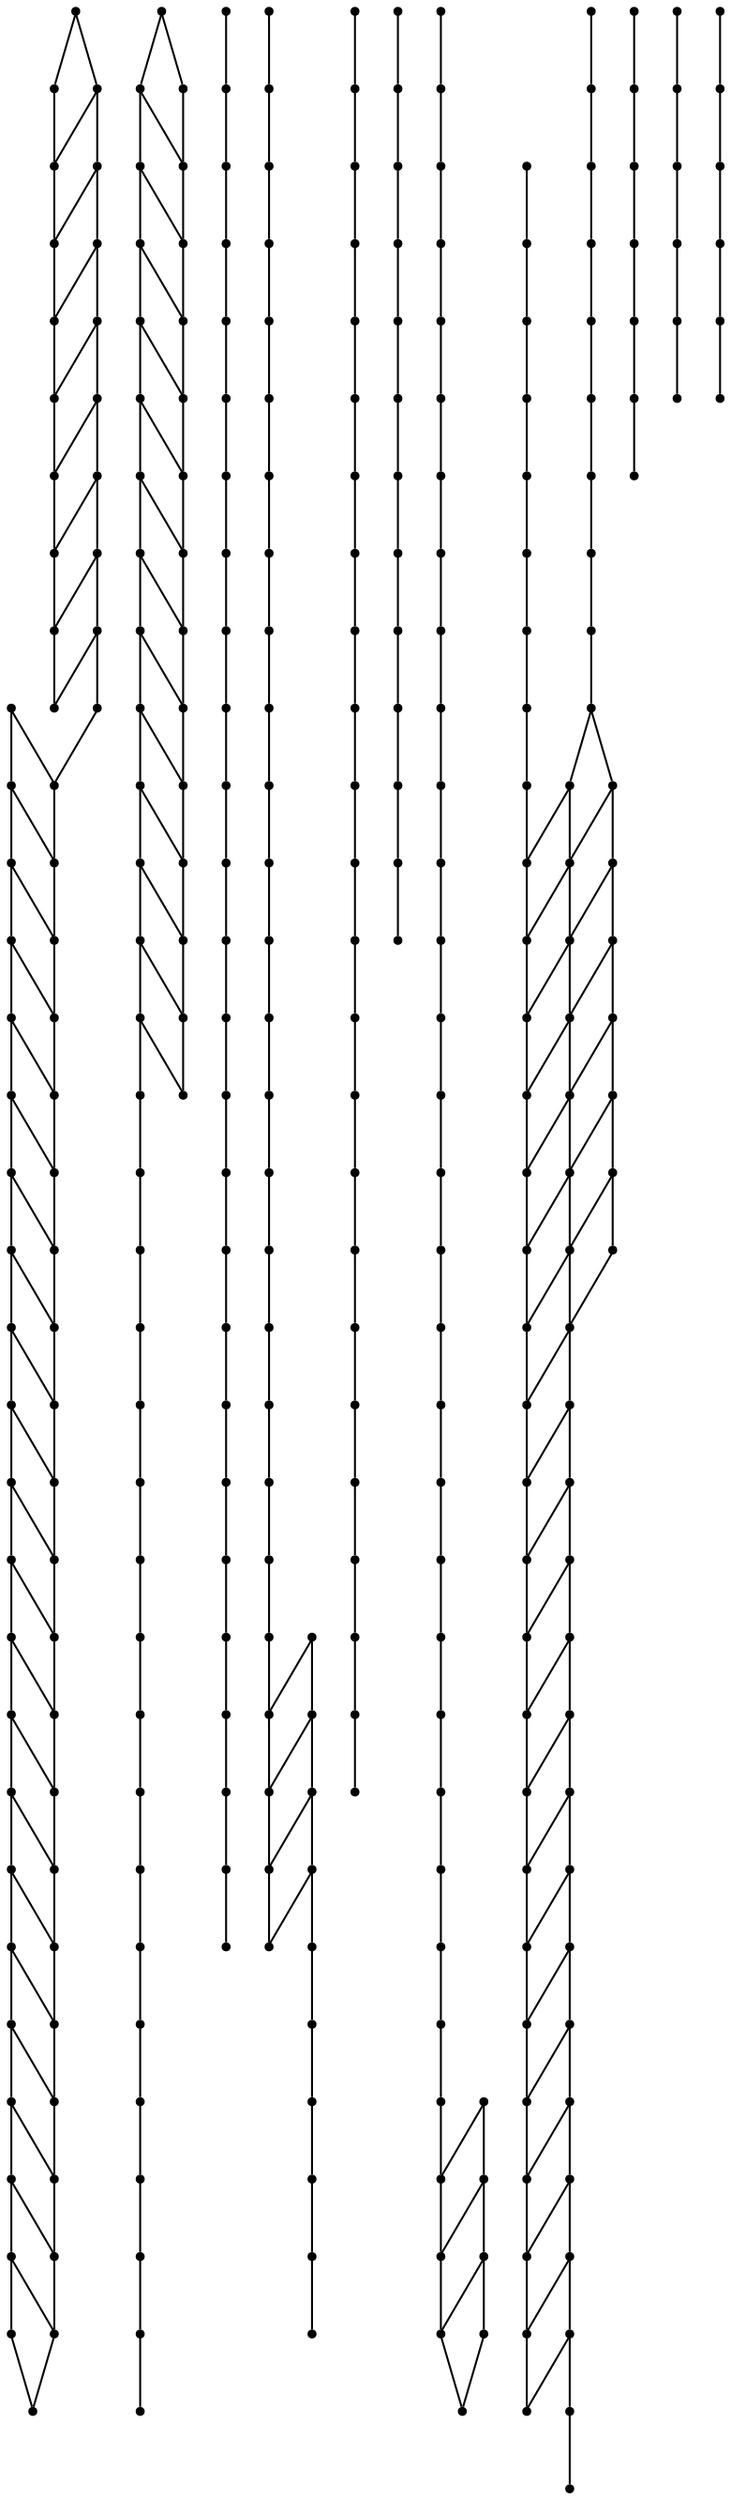graph {
  node [shape=point,comment="{\"directed\":false,\"doi\":\"10.1007/978-3-642-00219-9_19\",\"figure\":\"6\"}"]

  v0 [pos="1520.8163560379382,896.5234500009174"]
  v1 [pos="1442.6602891966354,887.1482209803652"]
  v2 [pos="1492.67977876885,902.7736238817546"]
  v3 [pos="1520.8163560379382,930.1325959803652"]
  v4 [pos="1516.923837156074,946.5229330054007"]
  v5 [pos="1518.4864501243412,865.695657157012"]
  v6 [pos="1483.3009196791536,862.9445782912671"]
  v7 [pos="1517.689030456543,880.899001120635"]
  v8 [pos="1470.0306869684264,880.1331129758819"]
  v9 [pos="1514.5627546975777,965.2735182493193"]
  v10 [pos="1509.1086726698763,983.2580881456706"]
  v11 [pos="1512.2338986064112,848.8822435716959"]
  v12 [pos="1452.0401981087616,856.6954856343514"]
  v13 [pos="1511.4364789386127,916.8350681816258"]
  v14 [pos="1510.6702358157136,814.5072730489021"]
  v15 [pos="1508.311189376476,834.8207992718246"]
  v16 [pos="1481.3630429112634,820.7573833283321"]
  v17 [pos="1505.184913617511,1002.0077193684822"]
  v18 [pos="1461.4180391888285,837.9449003904326"]
  v19 [pos="1496.603537821215,1026.2112348547657"]
  v20 [pos="1502.855039516715,792.6325866863756"]
  v21 [pos="1476.2821886639263,800.445892350438"]
  v22 [pos="1483.3009196791536,1051.2109127556005"]
  v23 [pos="1439.5350632601005,910.5858483218957"]
  v24 [pos="1459.8554262205612,920.7572397569986"]
  v25 [pos="1484.4893186702284,949.6490693690371"]
  v26 [pos="1461.4180391888285,960.5863489488931"]
  v27 [pos="1470.7968664657237,1066.8354252372899"]
  v28 [pos="1476.2821886639263,769.1948321420307"]
  v29 [pos="1490.349936480855,776.2110849718424"]
  v30 [pos="1475.484705370526,754.3363350079087"]
  v31 [pos="1473.923142224689,995.7585631101592"]
  v32 [pos="1473.1569627273914,1014.5080035287494"]
  v33 [pos="1467.6695408843284,1035.585509854211"]
  v34 [pos="1441.0966264059377,1018.3990104146249"]
  v35 [pos="1470.0306869684264,738.7109321065193"]
  v36 [pos="1470.0306869684264,977.7728483884795"]
  v37 [pos="1467.6695408843284,935.5855898241374"]
  v38 [pos="1450.4765353180642,1055.1322575126806"]
  v39 [pos="1459.8554262205612,723.0854656037227"]
  v40 [pos="1419.2137141028115,1030.1334700315458"]
  v41 [pos="1447.350227746298,1077.772704817146"]
  v42 [pos="1445.7865649556002,1096.5232900610647"]
  v43 [pos="1445.7865649556006,798.8828241686198"]
  v44 [pos="1434.8451247104379,825.444425425944"]
  v45 [pos="1426.263780726943,1118.3989304446984"]
  v46 [pos="1445.020385458303,711.382170676299"]
  v47 [pos="1431.7188171386717,989.5073080054007"]
  v48 [pos="1438.768883762803,758.2576797649888"]
  v49 [pos="1422.3399898617768,777.0081378060931"]
  v50 [pos="1420.7773768935092,962.147381885683"]
  v51 [pos="1430.155154347974,704.3358979823183"]
  v52 [pos="1427.0299284114394,741.8360508476414"]
  v53 [pos="1402.020708536547,1134.8194781381244"]
  v54 [pos="1425.467315443172,1096.5232900610647"]
  v55 [pos="1406.7086110669513,1112.1477389413471"]
  v56 [pos="1423.9036526524742,688.7104314795217"]
  v57 [pos="1423.1375049679777,795.7577054274976"]
  v58 [pos="1409.8348868259163,941.8358273063817"]
  v59 [pos="1420.0111973962119,1066.8354252372899"]
  v60 [pos="1401.2544972264488,1004.3355944711323"]
  v61 [pos="1412.9622124073117,678.569187111402"]
  v62 [pos="1382.4978924950888,937.1486580059556"]
  v63 [pos="1384.8256033254222,1109.0236378227391"]
  v64 [pos="1404.380804798215,745.7572048005002"]
  v65 [pos="1384.8256033254224,1144.195851984005"]
  v66 [pos="1401.2544972264488,887.1482209803652"]
  v67 [pos="1397.3307699868844,868.8207758981341"]
  v68 [pos="1387.9519108971886,983.2580881456706"]
  v69 [pos="1398.893382955152,852.0072987114111"]
  v70 [pos="1400.4570457458494,833.2577310900065"]
  v71 [pos="1397.3307699868844,663.7097359561731"]
  v72 [pos="1380.1367145981899,670.7581074965894"]
  v73 [pos="1395.7671071961868,1042.631782548192"]
  v74 [pos="1391.0792364785837,1069.960543978412"]
  v75 [pos="1389.515573687886,902.7736238817546"]
  v76 [pos="1388.7493941905886,719.9613644851149"]
  v77 [pos="1386.38926611612,741.0701627028882"]
  v78 [pos="1367.6326613847598,967.6326852442812"]
  v79 [pos="1385.6231184316237,698.881886516032"]
  v80 [pos="1366.0689985940621,1112.147738941347"]
  v81 [pos="1367.63266138476,1149.6477646038559"]
  v82 [pos="1381.7003773888875,798.0856441315548"]
  v83 [pos="1369.1952743530271,781.6953071065193"]
  v84 [pos="1357.4875909849654,698.0867417239954"]
  v85 [pos="1373.117983582962,1029.336289994481"]
  v86 [pos="1366.0689985940621,1067.6324780715406"]
  v87 [pos="1348.875993027798,777.0081378060931"]
  v88 [pos="1369.1952743530271,823.0863396549036"]
  v89 [pos="1345.7486674464024,960.5863489488931"]
  v90 [pos="1353.5638319326004,1159.820173661473"]
  v91 [pos="1344.9835059587344,1106.695699118682"]
  v92 [pos="1364.5053358033645,646.5232365165868"]
  v93 [pos="1341.8561803773391,669.1950393147713"]
  v94 [pos="1364.5053358033645,901.2105556999363"]
  v95 [pos="1363.7401425028957,667.6319711329529"]
  v96 [pos="1353.5638319326004,1021.5231115332326"]
  v97 [pos="1344.1860226653343,1067.6324780715406"]
  v98 [pos="1351.2350076542343,842.6330873133729"]
  v99 [pos="1331.680887816673,769.959829867084"]
  v100 [pos="1348.875993027798,917.6321210158765"]
  v101 [pos="1344.9835059587344,640.2740802582639"]
  v102 [pos="1326.224769769713,654.3353973553208"]
  v103 [pos="1337.932389512173,1125.445139537272"]
  v104 [pos="1339.4960523028706,725.4446325986846"]
  v105 [pos="1323.0995438331781,716.8362457439925"]
  v106 [pos="1338.729904618374,748.0851435045574"]
  v107 [pos="1320.7394475715105,1134.024460548902"]
  v108 [pos="1336.370826366336,1011.3828847876273"]
  v109 [pos="1320.7394475715105,1063.711324118682"]
  v110 [pos="1334.8071635756382,1166.0704111437174"]
  v111 [pos="1319.1757847808126,1169.1945122623254"]
  v112 [pos="1331.680887816673,832.4606782557557"]
  v113 [pos="1330.1172250259756,882.4600340574249"]
  v114 [pos="1316.846992315248,913.7109670630178"]
  v115 [pos="1319.973268074213,637.9450603302853"]
  v116 [pos="1305.108068776685,720.7565092771515"]
  v117 [pos="1323.0995438331781,994.9613194716871"]
  v118 [pos="1306.6706817449526,1042.631782548192"]
  v119 [pos="1322.303110362208,938.7117261877737"]
  v120 [pos="1307.46806959995,624.6485501540601"]
  v121 [pos="1303.5444059859874,1175.4457037656766"]
  v122 [pos="1317.6131718125453,817.6323281886171"]
  v123 [pos="1314.48584623115,865.695657157012"]
  v124 [pos="1298.0902921454851,651.2114234395272"]
  v125 [pos="1286.3513367941212,719.1954763403617"]
  v126 [pos="1303.5444059859874,990.2731961501538"]
  v127 [pos="1285.5851891096247,1036.382689891276"]
  v128 [pos="1287.9149995848188,1169.1945122623254"]
  v129 [pos="1301.9827792145486,807.460873152107"]
  v130 [pos="1301.9827792145486,1109.0236378227391"]
  v131 [pos="1292.602838489621,1084.819995133641"]
  v132 [pos="1298.0902921454851,683.2573740343425"]
  v133 [pos="1276.207379842359,675.4440683702799"]
  v134 [pos="1294.1665012803187,873.8819214725304"]
  v135 [pos="1292.602838489621,959.023280767075"]
  v136 [pos="1281.6613982444585,933.2576511200803"]
  v137 [pos="1273.0800542609636,1102.7734003404948"]
  v138 [pos="1292.602838489621,1137.9445968792465"]
  v139 [pos="1263.7022131808967,727.0077007805028"]
  v140 [pos="1284.7876740034235,631.6949500508551"]
  v141 [pos="1271.0952217989188,618.3972950493016"]
  v142 [pos="1283.2250610351562,806.6949850073538"]
  v143 [pos="1250.3996268516362,921.5232551045661"]
  v144 [pos="1278.5361723079238,895.7575618561642"]
  v145 [pos="1278.5361723079238,995.7585631101592"]
  v146 [pos="1259.012274631234,1019.9600433514145"]
  v147 [pos="1275.4098965489588,751.2112798681935"]
  v148 [pos="1274.221497557884,775.445069624275"]
  v149 [pos="1249.633415541538,784.8203622462343"]
  v150 [pos="1256.6532281919967,1121.5239855844134"]
  v151 [pos="1273.0800542609636,1180.1317918421814"]
  v152 [pos="1257.4486118405364,1183.2569105833036"]
  v153 [pos="1262.9047935130984,644.1942801900154"]
  v154 [pos="1265.264826149164,965.2735182493193"]
  v155 [pos="1263.7022131808967,838.7107885351859"]
  v156 [pos="1262.9047935130984,859.819459550145"]
  v157 [pos="1254.3233859040015,691.0696620758908"]
  v158 [pos="1262.9047935130984,1146.522709464141"]
  v159 [pos="1241.0218175843704,1183.2569105833038"]
  v160 [pos="1255.8870486946994,1055.1322575126806"]
  v161 [pos="1234.768184431209,1035.585509854211"]
  v162 [pos="1240.2556380870728,672.3200944544863"]
  v163 [pos="1238.6919752963754,901.2105556999363"]
  v164 [pos="1227.7505350512129,779.3350588876363"]
  v165 [pos="1247.2733510926712,635.5859569367306"]
  v166 [pos="1238.6919752963754,616.8363893153262"]
  v167 [pos="1247.2733510926712,825.444425425944"]
  v168 [pos="1247.2733510926712,893.397313637281"]
  v169 [pos="1247.2733510926712,1077.006816672393"]
  v170 [pos="1243.381913846038,969.9605603469312"]
  v171 [pos="1234.768184431209,1162.1481123655303"]
  v172 [pos="1224.6242274794467,627.7736688951823"]
  v173 [pos="1216.8089993676474,1030.1334700315458"]
  v174 [pos="1222.2651810402092,1152.7739009674922"]
  v175 [pos="1231.6429584946743,1093.3981713199425"]
  v176 [pos="1222.2651810402092,759.8196667228856"]
  v177 [pos="1227.7505350512129,838.7107885351859"]
  v178 [pos="1208.9938348814499,621.5224137904238"]
  v179 [pos="1224.6242274794467,738.7109321065193"]
  v180 [pos="1212.1190608179845,717.6324081585433"]
  v181 [pos="1223.0605646887489,962.147381885683"]
  v182 [pos="1212.885303940884,1173.8826355838587"]
  v183 [pos="1219.137855458814,685.5864575637281"]
  v184 [pos="1208.9938348814499,652.7723291735026"]
  v185 [pos="1194.1286037711209,676.2100837178475"]
  v186 [pos="1218.372662158345,1109.0236378227391"]
  v187 [pos="1196.4887000327885,1042.631782548192"]
  v188 [pos="1212.885303940884,833.2577310900065"]
  v189 [pos="1200.3801372794217,1183.2569105833038"]
  v190 [pos="1190.2361485148585,716.0703575992393"]
  v191 [pos="1191.002296199355,629.3347018319721"]
  v192 [pos="1204.303864518986,987.1480774090317"]
  v193 [pos="1203.5064130383867,960.5863489488931"]
  v194 [pos="1199.6139259693232,1109.0236378227391"]
  v195 [pos="1187.1109225783237,1061.383449016032"]
  v196 [pos="1194.9260870645212,837.9449003904326"]
  v197 [pos="1175.37196722696,663.7097359561731"]
  v198 [pos="1175.37196722696,627.7736688951823"]
  v199 [pos="1190.2361485148585,1164.5083605844134"]
  v200 [pos="1183.9846468193587,1136.3825463199425"]
  v201 [pos="1187.87707026282,916.8350681816257"]
  v202 [pos="1212.885303940884,913.710967063018"]
  v203 [pos="1171.4795119706973,1080.1329530360292"]
  v204 [pos="1176.16945052036,1109.0236378227391"]
  v205 [pos="1182.420984028661,988.7101279683357"]
  v206 [pos="1180.8573212379633,801.2096180473484"]
  v207 [pos="1178.4971931634946,823.0863396549036"]
  v208 [pos="1155.8480377374694,627.7736688951823"]
  v209 [pos="1152.7228118009343,647.320416553652"]
  v210 [pos="1173.0421249389647,902.0077993384085"]
  v211 [pos="1196.4887000327885,877.0080578361668"]
  v212 [pos="1173.0421249389647,1175.4457037656766"]
  v213 [pos="1146.469210460574,1083.2580081757442"]
  v214 [pos="1169.1183658865993,738.7109321065193"]
  v215 [pos="1166.7895734210347,760.5854912662317"]
  v216 [pos="1169.1183658865993,871.5227544775687"]
  v217 [pos="1152.7228118009343,778.569170742883"]
  v218 [pos="1166.7895734210347,998.085420590295"]
  v219 [pos="1165.2279466495957,948.0860011872188"]
  v220 [pos="1143.342934701609,957.461230207771"]
  v221 [pos="1162.1006210682003,714.5072894174214"]
  v222 [pos="1160.537976287132,1162.1481123655303"]
  v223 [pos="1158.9743134964344,684.8204422161605"]
  v224 [pos="1134.7302551092102,681.6953234750385"]
  v225 [pos="1158.9743134964344,798.8828241686198"]
  v226 [pos="1150.3616975296375,1140.273553205818"]
  v227 [pos="1141.7813715557718,1169.1945122623254"]
  v228 [pos="1147.2353899578713,1055.8980820560264"]
  v229 [pos="1141.7813715557718,1038.7106285953332"]
  v230 [pos="1146.469210460574,999.6484887721132"]
  v231 [pos="1143.342934701609,871.5227544775687"]
  v232 [pos="1124.5862981574478,944.9608824460968"]
  v233 [pos="1122.2262018957804,1029.336289994481"]
  v234 [pos="1140.2177087650741,905.1319004570164"]
  v235 [pos="1133.9651254343432,648.0852870758906"]
  v236 [pos="1118.3347328363461,644.1942801900154"]
  v237 [pos="1133.9651254343432,1127.007190096576"]
  v238 [pos="1125.3524776547454,1156.6961997456795"]
  v239 [pos="1129.2762367071107,852.0072987114108"]
  v240 [pos="1128.4787534137104,831.6956805307026"]
  v241 [pos="1124.586298157448,712.9452388581174"]
  v242 [pos="1105.829597987685,700.4449546978501"]
  v243 [pos="1124.5862981574478,761.3827349047037"]
  v244 [pos="1121.460022398483,735.584795742883"]
  v245 [pos="1096.4497208883595,932.4605346844223"]
  v246 [pos="1124.5862981574478,1106.695699118682"]
  v247 [pos="1104.2669850194177,1051.2109127556005"]
  v248 [pos="1107.3932607783827,658.6328808342137"]
  v249 [pos="1115.9736503778502,809.820103748476"]
  v250 [pos="1112.8473746188852,902.7736238817546"]
  v251 [pos="1110.5184867149176,1142.6327838021869"]
  v252 [pos="1109.72109885992,976.2107978291756"]
  v253 [pos="1100.342176144622,999.6484887721133"]
  v254 [pos="1093.3244949518248,662.9438478114198"]
  v255 [pos="1087.0719434338946,694.9606053603588"]
  v256 [pos="1102.70332222872,1080.1329530360292"]
  v257 [pos="1063.6253206208694,1087.1490150616196"]
  v258 [pos="1101.1396594380224,769.959829867084"]
  v259 [pos="1082.383054706662,755.1335786463808"]
  v260 [pos="1071.4415190230968,1005.8986626529504"]
  v261 [pos="1087.838091118391,955.1322738811997"]
  v262 [pos="1094.8881577425225,887.1482209803652"]
  v263 [pos="1094.0906744491222,1146.522709464141"]
  v264 [pos="1093.3244949518248,1125.445139537272"]
  v265 [pos="1087.838091118391,794.1946372456795"]
  v266 [pos="1087.838091118391,864.5076464730854"]
  v267 [pos="1075.3329880825308,669.9609274595243"]
  v268 [pos="1087.0719434338946,1032.460391113089"]
  v269 [pos="1076.1304713759312,1062.1482559368637"]
  v270 [pos="1072.207762145996,737.945043961766"]
  v271 [pos="1082.3830547066623,842.6330873133729"]
  v272 [pos="1079.256778947697,1103.5695627550456"]
  v273 [pos="1055.0126728412715,1119.1961104817633"]
  v274 [pos="1060.891010382009,681.6953234750385"]
  v275 [pos="1074.5668085852335,1130.1333264602124"]
  v276 [pos="1073.0051818137945,822.3204515101503"]
  v277 [pos="1056.5763356319692,723.8826456407878"]
  v278 [pos="1057.764734623044,989.5073080054005"]
  v279 [pos="1042.50752208621,1100.4444440139234"]
  v280 [pos="1033.1297287253446,989.5073080054007"]
  v281 [pos="1039.381246327245,702.0069416557469"]
  v282 [pos="1056.5763356319694,781.6953071065193"]
  v283 [pos="1052.683848562906,901.2105556999363"]
  v284 [pos="995.6153899081917,902.0077993384084"]
  v285 [pos="1045.6348476676053,882.4600340574248"]
  v286 [pos="1051.886381175906,1040.2736967771514"]
  v287 [pos="1033.1297287253446,1029.336289994481"]
  v288 [pos="1050.324786217268,813.710093011837"]
  v289 [pos="1048.7611234265703,917.6321210158765"]
  v290 [pos="990.9264693681583,918.3981363634439"]
  v291 [pos="1043.3050053796103,859.819459550145"]
  v292 [pos="998.7416656671568,883.2572140944898"]
  v293 [pos="1012.0442679028178,866.8355851771424"]
  v294 [pos="1040.1787137142446,933.2576511200801"]
  v295 [pos="987.8001777027929,939.5068073784032"]
  v296 [pos="1055.0126728412715,697.3208535792419"]
  v297 [pos="1039.381246327245,965.2735182493193"]
  v298 [pos="1033.1297287253446,948.8831812242839"]
  v299 [pos="997.1780028764591,977.7728483884795"]
  v300 [pos="1034.6933915160423,1064.5085041557468"]
  v301 [pos="1033.1297287253446,752.0084599052586"]
  v302 [pos="1019.0619968148164,730.1327559202177"]
  v303 [pos="989.3638404934904,958.258410244836"]
  v304 [pos="1005.7906665624573,999.6484887721132"]
  v305 [pos="1008.1194590280222,1055.1322575126806"]
  v306 [pos="1030.003437059979,1087.9461314972775"]
  v307 [pos="1012.8094134840853,1077.772704817146"]
  v308 [pos="1028.4397742692813,816.8351481515522"]
  v309 [pos="1027.6735788655835,782.4601776287583"]
  v310 [pos="1024.5483529290486,716.8362457439928"]
  v311 [pos="992.490132158856,852.0072987114108"]
  v312 [pos="959.6636322465054,868.8207758981341"]
  v313 [pos="1008.1194590280221,747.3192553598042"]
  v314 [pos="996.4128254823906,1043.397670692945"]
  v315 [pos="974.5288474504338,1004.3355944711323"]
  v316 [pos="1004.9931673626567,806.6949850073538"]
  v317 [pos="986.2365149120951,784.8203622462343"]
  v318 [pos="1000.3053284578543,835.5868146193922"]
  v319 [pos="983.1102232467297,817.6323281886171"]
  v320 [pos="964.353570796168,829.3355595146337"]
  v321 [pos="999.5391171477561,758.2576797649888"]
  v322 [pos="958.1020691006682,885.5851527985469"]
  v323 [pos="998.7416656671568,1027.7732218126628"]
  v324 [pos="983.1102232467297,1020.7572233884796"]
  v325 [pos="967.4798624615336,984.024103493238"]
  v326 [pos="956.5384063099705,902.0077993384084"]
  v327 [pos="961.227295037203,850.4453117535141"]
  v328 [pos="956.5384063099705,919.960186922748"]
  v329 [pos="989.3638404934904,769.1948321420307"]
  v330 [pos="961.227295037203,963.7104500675011"]
  v331 [pos="956.5384063099706,939.5068073784032"]
  v332 [pos="971.4025557850682,800.4458923504379"]

  v0 -- v1 [id="-1",pos="1520.8163560379382,896.5234500009174 1442.6602891966354,887.1482209803652 1442.6602891966354,887.1482209803652 1442.6602891966354,887.1482209803652"]
  v331 -- v328 [id="-2",pos="956.5384063099706,939.5068073784032 956.5384063099705,919.960186922748 956.5384063099705,919.960186922748 956.5384063099705,919.960186922748"]
  v328 -- v326 [id="-3",pos="956.5384063099705,919.960186922748 956.5384063099705,902.0077993384084 956.5384063099705,902.0077993384084 956.5384063099705,902.0077993384084"]
  v326 -- v322 [id="-4",pos="956.5384063099705,902.0077993384084 958.1020691006682,885.5851527985469 958.1020691006682,885.5851527985469 958.1020691006682,885.5851527985469"]
  v322 -- v312 [id="-5",pos="958.1020691006682,885.5851527985469 959.6636322465054,868.8207758981341 959.6636322465054,868.8207758981341 959.6636322465054,868.8207758981341"]
  v312 -- v327 [id="-6",pos="959.6636322465054,868.8207758981341 961.227295037203,850.4453117535141 961.227295037203,850.4453117535141 961.227295037203,850.4453117535141"]
  v330 -- v331 [id="-7",pos="961.227295037203,963.7104500675011 956.5384063099706,939.5068073784032 956.5384063099706,939.5068073784032 956.5384063099706,939.5068073784032"]
  v327 -- v320 [id="-8",pos="961.227295037203,850.4453117535141 964.353570796168,829.3355595146337 964.353570796168,829.3355595146337 964.353570796168,829.3355595146337"]
  v320 -- v332 [id="-9",pos="964.353570796168,829.3355595146337 971.4025557850682,800.4458923504379 971.4025557850682,800.4458923504379 971.4025557850682,800.4458923504379"]
  v325 -- v330 [id="-10",pos="967.4798624615336,984.024103493238 961.227295037203,963.7104500675011 961.227295037203,963.7104500675011 961.227295037203,963.7104500675011"]
  v332 -- v317 [id="-11",pos="971.4025557850682,800.4458923504379 986.2365149120951,784.8203622462343 986.2365149120951,784.8203622462343 986.2365149120951,784.8203622462343"]
  v315 -- v325 [id="-12",pos="974.5288474504338,1004.3355944711323 967.4798624615336,984.024103493238 967.4798624615336,984.024103493238 967.4798624615336,984.024103493238"]
  v324 -- v315 [id="-13",pos="983.1102232467297,1020.7572233884796 974.5288474504338,1004.3355944711323 974.5288474504338,1004.3355944711323 974.5288474504338,1004.3355944711323"]
  v319 -- v332 [id="-14",pos="983.1102232467297,817.6323281886171 971.4025557850682,800.4458923504379 971.4025557850682,800.4458923504379 971.4025557850682,800.4458923504379"]
  v319 -- v316 [id="-15",pos="983.1102232467297,817.6323281886171 1004.9931673626567,806.6949850073538 1004.9931673626567,806.6949850073538 1004.9931673626567,806.6949850073538"]
  v317 -- v309 [id="-16",pos="986.2365149120951,784.8203622462343 1027.6735788655835,782.4601776287583 1027.6735788655835,782.4601776287583 1027.6735788655835,782.4601776287583"]
  v295 -- v331 [id="-17",pos="987.8001777027929,939.5068073784032 956.5384063099706,939.5068073784032 956.5384063099706,939.5068073784032 956.5384063099706,939.5068073784032"]
  v295 -- v290 [id="-18",pos="987.8001777027929,939.5068073784032 990.9264693681583,918.3981363634439 990.9264693681583,918.3981363634439 990.9264693681583,918.3981363634439"]
  v303 -- v330 [id="-19",pos="989.3638404934904,958.258410244836 961.227295037203,963.7104500675011 961.227295037203,963.7104500675011 961.227295037203,963.7104500675011"]
  v303 -- v295 [id="-20",pos="989.3638404934904,958.258410244836 987.8001777027929,939.5068073784032 987.8001777027929,939.5068073784032 987.8001777027929,939.5068073784032"]
  v329 -- v321 [id="-21",pos="989.3638404934904,769.1948321420307 999.5391171477561,758.2576797649888 999.5391171477561,758.2576797649888 999.5391171477561,758.2576797649888"]
  v290 -- v328 [id="-22",pos="990.9264693681583,918.3981363634439 956.5384063099705,919.960186922748 956.5384063099705,919.960186922748 956.5384063099705,919.960186922748"]
  v290 -- v284 [id="-23",pos="990.9264693681583,918.3981363634439 995.6153899081917,902.0077993384084 995.6153899081917,902.0077993384084 995.6153899081917,902.0077993384084"]
  v311 -- v327 [id="-24",pos="992.490132158856,852.0072987114108 961.227295037203,850.4453117535141 961.227295037203,850.4453117535141 961.227295037203,850.4453117535141"]
  v311 -- v318 [id="-25",pos="992.490132158856,852.0072987114108 1000.3053284578543,835.5868146193922 1000.3053284578543,835.5868146193922 1000.3053284578543,835.5868146193922"]
  v284 -- v292 [id="-26",pos="995.6153899081917,902.0077993384084 998.7416656671568,883.2572140944898 998.7416656671568,883.2572140944898 998.7416656671568,883.2572140944898"]
  v284 -- v326 [id="-27",pos="995.6153899081917,902.0077993384084 956.5384063099705,902.0077993384084 956.5384063099705,902.0077993384084 956.5384063099705,902.0077993384084"]
  v314 -- v323 [id="-28",pos="996.4128254823906,1043.397670692945 998.7416656671568,1027.7732218126628 998.7416656671568,1027.7732218126628 998.7416656671568,1027.7732218126628"]
  v299 -- v325 [id="-29",pos="997.1780028764591,977.7728483884795 967.4798624615336,984.024103493238 967.4798624615336,984.024103493238 967.4798624615336,984.024103493238"]
  v299 -- v303 [id="-30",pos="997.1780028764591,977.7728483884795 989.3638404934904,958.258410244836 989.3638404934904,958.258410244836 989.3638404934904,958.258410244836"]
  v323 -- v324 [id="-31",pos="998.7416656671568,1027.7732218126628 983.1102232467297,1020.7572233884796 983.1102232467297,1020.7572233884796 983.1102232467297,1020.7572233884796"]
  v292 -- v293 [id="-32",pos="998.7416656671568,883.2572140944898 1012.0442679028178,866.8355851771424 1012.0442679028178,866.8355851771424 1012.0442679028178,866.8355851771424"]
  v292 -- v322 [id="-33",pos="998.7416656671568,883.2572140944898 958.1020691006682,885.5851527985469 958.1020691006682,885.5851527985469 958.1020691006682,885.5851527985469"]
  v321 -- v313 [id="-34",pos="999.5391171477561,758.2576797649888 1008.1194590280221,747.3192553598042 1008.1194590280221,747.3192553598042 1008.1194590280221,747.3192553598042"]
  v318 -- v320 [id="-35",pos="1000.3053284578543,835.5868146193922 964.353570796168,829.3355595146337 964.353570796168,829.3355595146337 964.353570796168,829.3355595146337"]
  v318 -- v319 [id="-36",pos="1000.3053284578543,835.5868146193922 983.1102232467297,817.6323281886171 983.1102232467297,817.6323281886171 983.1102232467297,817.6323281886171"]
  v316 -- v308 [id="-37",pos="1004.9931673626567,806.6949850073538 1028.4397742692813,816.8351481515522 1028.4397742692813,816.8351481515522 1028.4397742692813,816.8351481515522"]
  v316 -- v317 [id="-38",pos="1004.9931673626567,806.6949850073538 986.2365149120951,784.8203622462343 986.2365149120951,784.8203622462343 986.2365149120951,784.8203622462343"]
  v304 -- v315 [id="-39",pos="1005.7906665624573,999.6484887721132 974.5288474504338,1004.3355944711323 974.5288474504338,1004.3355944711323 974.5288474504338,1004.3355944711323"]
  v304 -- v299 [id="-40",pos="1005.7906665624573,999.6484887721132 997.1780028764591,977.7728483884795 997.1780028764591,977.7728483884795 997.1780028764591,977.7728483884795"]
  v305 -- v314 [id="-41",pos="1008.1194590280222,1055.1322575126806 996.4128254823906,1043.397670692945 996.4128254823906,1043.397670692945 996.4128254823906,1043.397670692945"]
  v313 -- v301 [id="-42",pos="1008.1194590280221,747.3192553598042 1033.1297287253446,752.0084599052586 1033.1297287253446,752.0084599052586 1033.1297287253446,752.0084599052586"]
  v293 -- v312 [id="-43",pos="1012.0442679028178,866.8355851771424 959.6636322465054,868.8207758981341 959.6636322465054,868.8207758981341 959.6636322465054,868.8207758981341"]
  v293 -- v311 [id="-44",pos="1012.0442679028178,866.8355851771424 992.490132158856,852.0072987114108 992.490132158856,852.0072987114108 992.490132158856,852.0072987114108"]
  v307 -- v300 [id="-45",pos="1012.8094134840853,1077.772704817146 1034.6933915160423,1064.5085041557468 1034.6933915160423,1064.5085041557468 1034.6933915160423,1064.5085041557468"]
  v302 -- v310 [id="-46",pos="1019.0619968148164,730.1327559202177 1024.5483529290486,716.8362457439928 1024.5483529290486,716.8362457439928 1024.5483529290486,716.8362457439928"]
  v309 -- v282 [id="-47",pos="1027.6735788655835,782.4601776287583 1056.5763356319694,781.6953071065193 1056.5763356319694,781.6953071065193 1056.5763356319694,781.6953071065193"]
  v308 -- v288 [id="-48",pos="1028.4397742692813,816.8351481515522 1050.324786217268,813.710093011837 1050.324786217268,813.710093011837 1050.324786217268,813.710093011837"]
  v308 -- v309 [id="-49",pos="1028.4397742692813,816.8351481515522 1027.6735788655835,782.4601776287583 1027.6735788655835,782.4601776287583 1027.6735788655835,782.4601776287583"]
  v306 -- v307 [id="-50",pos="1030.003437059979,1087.9461314972775 1012.8094134840853,1077.772704817146 1012.8094134840853,1077.772704817146 1012.8094134840853,1077.772704817146"]
  v287 -- v305 [id="-51",pos="1033.1297287253446,1029.336289994481 1008.1194590280222,1055.1322575126806 1008.1194590280222,1055.1322575126806 1008.1194590280222,1055.1322575126806"]
  v280 -- v304 [id="-52",pos="1033.1297287253446,989.5073080054007 1005.7906665624573,999.6484887721132 1005.7906665624573,999.6484887721132 1005.7906665624573,999.6484887721132"]
  v280 -- v297 [id="-53",pos="1033.1297287253446,989.5073080054007 1039.381246327245,965.2735182493193 1039.381246327245,965.2735182493193 1039.381246327245,965.2735182493193"]
  v298 -- v294 [id="-54",pos="1033.1297287253446,948.8831812242839 1040.1787137142446,933.2576511200801 1040.1787137142446,933.2576511200801 1040.1787137142446,933.2576511200801"]
  v298 -- v303 [id="-55",pos="1033.1297287253446,948.8831812242839 989.3638404934904,958.258410244836 989.3638404934904,958.258410244836 989.3638404934904,958.258410244836"]
  v301 -- v302 [id="-56",pos="1033.1297287253446,752.0084599052586 1019.0619968148164,730.1327559202177 1019.0619968148164,730.1327559202177 1019.0619968148164,730.1327559202177"]
  v300 -- v286 [id="-57",pos="1034.6933915160423,1064.5085041557468 1051.886381175906,1040.2736967771514 1051.886381175906,1040.2736967771514 1051.886381175906,1040.2736967771514"]
  v297 -- v299 [id="-58",pos="1039.381246327245,965.2735182493193 997.1780028764591,977.7728483884795 997.1780028764591,977.7728483884795 997.1780028764591,977.7728483884795"]
  v297 -- v298 [id="-59",pos="1039.381246327245,965.2735182493193 1033.1297287253446,948.8831812242839 1033.1297287253446,948.8831812242839 1033.1297287253446,948.8831812242839"]
  v281 -- v296 [id="-60",pos="1039.381246327245,702.0069416557469 1055.0126728412715,697.3208535792419 1055.0126728412715,697.3208535792419 1055.0126728412715,697.3208535792419"]
  v294 -- v295 [id="-61",pos="1040.1787137142446,933.2576511200801 987.8001777027929,939.5068073784032 987.8001777027929,939.5068073784032 987.8001777027929,939.5068073784032"]
  v294 -- v289 [id="-62",pos="1040.1787137142446,933.2576511200801 1048.7611234265703,917.6321210158765 1048.7611234265703,917.6321210158765 1048.7611234265703,917.6321210158765"]
  v291 -- v293 [id="-63",pos="1043.3050053796103,859.819459550145 1012.0442679028178,866.8355851771424 1012.0442679028178,866.8355851771424 1012.0442679028178,866.8355851771424"]
  v285 -- v292 [id="-64",pos="1045.6348476676053,882.4600340574248 998.7416656671568,883.2572140944898 998.7416656671568,883.2572140944898 998.7416656671568,883.2572140944898"]
  v285 -- v291 [id="-65",pos="1045.6348476676053,882.4600340574248 1043.3050053796103,859.819459550145 1043.3050053796103,859.819459550145 1043.3050053796103,859.819459550145"]
  v289 -- v283 [id="-66",pos="1048.7611234265703,917.6321210158765 1052.683848562906,901.2105556999363 1052.683848562906,901.2105556999363 1052.683848562906,901.2105556999363"]
  v289 -- v290 [id="-67",pos="1048.7611234265703,917.6321210158765 990.9264693681583,918.3981363634439 990.9264693681583,918.3981363634439 990.9264693681583,918.3981363634439"]
  v288 -- v282 [id="-68",pos="1050.324786217268,813.710093011837 1056.5763356319694,781.6953071065193 1056.5763356319694,781.6953071065193 1056.5763356319694,781.6953071065193"]
  v288 -- v276 [id="-69",pos="1050.324786217268,813.710093011837 1073.0051818137945,822.3204515101503 1073.0051818137945,822.3204515101503 1073.0051818137945,822.3204515101503"]
  v286 -- v287 [id="-70",pos="1051.886381175906,1040.2736967771514 1033.1297287253446,1029.336289994481 1033.1297287253446,1029.336289994481 1033.1297287253446,1029.336289994481"]
  v283 -- v285 [id="-71",pos="1052.683848562906,901.2105556999363 1045.6348476676053,882.4600340574248 1045.6348476676053,882.4600340574248 1045.6348476676053,882.4600340574248"]
  v283 -- v284 [id="-72",pos="1052.683848562906,901.2105556999363 995.6153899081917,902.0077993384084 995.6153899081917,902.0077993384084 995.6153899081917,902.0077993384084"]
  v273 -- v279 [id="-73",pos="1055.0126728412715,1119.1961104817633 1042.50752208621,1100.4444440139234 1042.50752208621,1100.4444440139234 1042.50752208621,1100.4444440139234"]
  v282 -- v265 [id="-74",pos="1056.5763356319694,781.6953071065193 1087.838091118391,794.1946372456795 1087.838091118391,794.1946372456795 1087.838091118391,794.1946372456795"]
  v277 -- v281 [id="-75",pos="1056.5763356319692,723.8826456407878 1039.381246327245,702.0069416557469 1039.381246327245,702.0069416557469 1039.381246327245,702.0069416557469"]
  v278 -- v280 [id="-76",pos="1057.764734623044,989.5073080054005 1033.1297287253446,989.5073080054007 1033.1297287253446,989.5073080054007 1033.1297287253446,989.5073080054007"]
  v257 -- v279 [id="-77",pos="1063.6253206208694,1087.1490150616196 1042.50752208621,1100.4444440139234 1042.50752208621,1100.4444440139234 1042.50752208621,1100.4444440139234"]
  v260 -- v278 [id="-78",pos="1071.4415190230968,1005.8986626529504 1057.764734623044,989.5073080054005 1057.764734623044,989.5073080054005 1057.764734623044,989.5073080054005"]
  v270 -- v277 [id="-79",pos="1072.207762145996,737.945043961766 1056.5763356319692,723.8826456407878 1056.5763356319692,723.8826456407878 1056.5763356319692,723.8826456407878"]
  v276 -- v271 [id="-80",pos="1073.0051818137945,822.3204515101503 1082.3830547066623,842.6330873133729 1082.3830547066623,842.6330873133729 1082.3830547066623,842.6330873133729"]
  v276 -- v265 [id="-81",pos="1073.0051818137945,822.3204515101503 1087.838091118391,794.1946372456795 1087.838091118391,794.1946372456795 1087.838091118391,794.1946372456795"]
  v275 -- v264 [id="-82",pos="1074.5668085852335,1130.1333264602124 1093.3244949518248,1125.445139537272 1093.3244949518248,1125.445139537272 1093.3244949518248,1125.445139537272"]
  v267 -- v274 [id="-83",pos="1075.3329880825308,669.9609274595243 1060.891010382009,681.6953234750385 1060.891010382009,681.6953234750385 1060.891010382009,681.6953234750385"]
  v269 -- v256 [id="-84",pos="1076.1304713759312,1062.1482559368637 1102.70332222872,1080.1329530360292 1102.70332222872,1080.1329530360292 1102.70332222872,1080.1329530360292"]
  v269 -- v272 [id="-85",pos="1076.1304713759312,1062.1482559368637 1079.256778947697,1103.5695627550456 1079.256778947697,1103.5695627550456 1079.256778947697,1103.5695627550456"]
  v272 -- v273 [id="-86",pos="1079.256778947697,1103.5695627550456 1055.0126728412715,1119.1961104817633 1055.0126728412715,1119.1961104817633 1055.0126728412715,1119.1961104817633"]
  v272 -- v257 [id="-87",pos="1079.256778947697,1103.5695627550456 1063.6253206208694,1087.1490150616196 1063.6253206208694,1087.1490150616196 1063.6253206208694,1087.1490150616196"]
  v271 -- v266 [id="-88",pos="1082.3830547066623,842.6330873133729 1087.838091118391,864.5076464730854 1087.838091118391,864.5076464730854 1087.838091118391,864.5076464730854"]
  v271 -- v249 [id="-89",pos="1082.3830547066623,842.6330873133729 1115.9736503778502,809.820103748476 1115.9736503778502,809.820103748476 1115.9736503778502,809.820103748476"]
  v259 -- v270 [id="-90",pos="1082.383054706662,755.1335786463808 1072.207762145996,737.945043961766 1072.207762145996,737.945043961766 1072.207762145996,737.945043961766"]
  v268 -- v269 [id="-91",pos="1087.0719434338946,1032.460391113089 1076.1304713759312,1062.1482559368637 1076.1304713759312,1062.1482559368637 1076.1304713759312,1062.1482559368637"]
  v268 -- v247 [id="-92",pos="1087.0719434338946,1032.460391113089 1104.2669850194177,1051.2109127556005 1104.2669850194177,1051.2109127556005 1104.2669850194177,1051.2109127556005"]
  v255 -- v267 [id="-93",pos="1087.0719434338946,694.9606053603588 1075.3329880825308,669.9609274595243 1075.3329880825308,669.9609274595243 1075.3329880825308,669.9609274595243"]
  v261 -- v252 [id="-94",pos="1087.838091118391,955.1322738811997 1109.72109885992,976.2107978291756 1109.72109885992,976.2107978291756 1109.72109885992,976.2107978291756"]
  v266 -- v240 [id="-95",pos="1087.838091118391,864.5076464730854 1128.4787534137104,831.6956805307026 1128.4787534137104,831.6956805307026 1128.4787534137104,831.6956805307026"]
  v266 -- v262 [id="-96",pos="1087.838091118391,864.5076464730854 1094.8881577425225,887.1482209803652 1094.8881577425225,887.1482209803652 1094.8881577425225,887.1482209803652"]
  v265 -- v249 [id="-97",pos="1087.838091118391,794.1946372456795 1115.9736503778502,809.820103748476 1115.9736503778502,809.820103748476 1115.9736503778502,809.820103748476"]
  v264 -- v263 [id="-98",pos="1093.3244949518248,1125.445139537272 1094.0906744491222,1146.522709464141 1094.0906744491222,1146.522709464141 1094.0906744491222,1146.522709464141"]
  v263 -- v251 [id="-99",pos="1094.0906744491222,1146.522709464141 1110.5184867149176,1142.6327838021869 1110.5184867149176,1142.6327838021869 1110.5184867149176,1142.6327838021869"]
  v262 -- v239 [id="-100",pos="1094.8881577425225,887.1482209803652 1129.2762367071107,852.0072987114108 1129.2762367071107,852.0072987114108 1129.2762367071107,852.0072987114108"]
  v262 -- v250 [id="-101",pos="1094.8881577425225,887.1482209803652 1112.8473746188852,902.7736238817546 1112.8473746188852,902.7736238817546 1112.8473746188852,902.7736238817546"]
  v245 -- v261 [id="-102",pos="1096.4497208883595,932.4605346844223 1087.838091118391,955.1322738811997 1087.838091118391,955.1322738811997 1087.838091118391,955.1322738811997"]
  v253 -- v260 [id="-103",pos="1100.342176144622,999.6484887721133 1071.4415190230968,1005.8986626529504 1071.4415190230968,1005.8986626529504 1071.4415190230968,1005.8986626529504"]
  v258 -- v259 [id="-104",pos="1101.1396594380224,769.959829867084 1082.383054706662,755.1335786463808 1082.383054706662,755.1335786463808 1082.383054706662,755.1335786463808"]
  v256 -- v257 [id="-105",pos="1102.70332222872,1080.1329530360292 1063.6253206208694,1087.1490150616196 1063.6253206208694,1087.1490150616196 1063.6253206208694,1087.1490150616196"]
  v247 -- v256 [id="-106",pos="1104.2669850194177,1051.2109127556005 1102.70332222872,1080.1329530360292 1102.70332222872,1080.1329530360292 1102.70332222872,1080.1329530360292"]
  v242 -- v255 [id="-107",pos="1105.829597987685,700.4449546978501 1087.0719434338946,694.9606053603588 1087.0719434338946,694.9606053603588 1087.0719434338946,694.9606053603588"]
  v248 -- v254 [id="-108",pos="1107.3932607783827,658.6328808342137 1093.3244949518248,662.9438478114198 1093.3244949518248,662.9438478114198 1093.3244949518248,662.9438478114198"]
  v252 -- v253 [id="-109",pos="1109.72109885992,976.2107978291756 1100.342176144622,999.6484887721133 1100.342176144622,999.6484887721133 1100.342176144622,999.6484887721133"]
  v251 -- v246 [id="-110",pos="1110.5184867149176,1142.6327838021869 1124.5862981574478,1106.695699118682 1124.5862981574478,1106.695699118682 1124.5862981574478,1106.695699118682"]
  v250 -- v234 [id="-111",pos="1112.8473746188852,902.7736238817546 1140.2177087650741,905.1319004570164 1140.2177087650741,905.1319004570164 1140.2177087650741,905.1319004570164"]
  v250 -- v231 [id="-112",pos="1112.8473746188852,902.7736238817546 1143.342934701609,871.5227544775687 1143.342934701609,871.5227544775687 1143.342934701609,871.5227544775687"]
  v249 -- v240 [id="-113",pos="1115.9736503778502,809.820103748476 1128.4787534137104,831.6956805307026 1128.4787534137104,831.6956805307026 1128.4787534137104,831.6956805307026"]
  v236 -- v248 [id="-114",pos="1118.3347328363461,644.1942801900154 1107.3932607783827,658.6328808342137 1107.3932607783827,658.6328808342137 1107.3932607783827,658.6328808342137"]
  v244 -- v241 [id="-115",pos="1121.460022398483,735.584795742883 1124.586298157448,712.9452388581174 1124.586298157448,712.9452388581174 1124.586298157448,712.9452388581174"]
  v233 -- v247 [id="-116",pos="1122.2262018957804,1029.336289994481 1104.2669850194177,1051.2109127556005 1104.2669850194177,1051.2109127556005 1104.2669850194177,1051.2109127556005"]
  v246 -- v237 [id="-117",pos="1124.5862981574478,1106.695699118682 1133.9651254343432,1127.007190096576 1133.9651254343432,1127.007190096576 1133.9651254343432,1127.007190096576"]
  v232 -- v245 [id="-118",pos="1124.5862981574478,944.9608824460968 1096.4497208883595,932.4605346844223 1096.4497208883595,932.4605346844223 1096.4497208883595,932.4605346844223"]
  v243 -- v244 [id="-119",pos="1124.5862981574478,761.3827349047037 1121.460022398483,735.584795742883 1121.460022398483,735.584795742883 1121.460022398483,735.584795742883"]
  v241 -- v242 [id="-120",pos="1124.586298157448,712.9452388581174 1105.829597987685,700.4449546978501 1105.829597987685,700.4449546978501 1105.829597987685,700.4449546978501"]
  v238 -- v226 [id="-121",pos="1125.3524776547454,1156.6961997456795 1150.3616975296375,1140.273553205818 1150.3616975296375,1140.273553205818 1150.3616975296375,1140.273553205818"]
  v240 -- v239 [id="-122",pos="1128.4787534137104,831.6956805307026 1129.2762367071107,852.0072987114108 1129.2762367071107,852.0072987114108 1129.2762367071107,852.0072987114108"]
  v239 -- v231 [id="-123",pos="1129.2762367071107,852.0072987114108 1143.342934701609,871.5227544775687 1143.342934701609,871.5227544775687 1143.342934701609,871.5227544775687"]
  v237 -- v238 [id="-124",pos="1133.9651254343432,1127.007190096576 1125.3524776547454,1156.6961997456795 1125.3524776547454,1156.6961997456795 1125.3524776547454,1156.6961997456795"]
  v235 -- v236 [id="-125",pos="1133.9651254343432,648.0852870758906 1118.3347328363461,644.1942801900154 1118.3347328363461,644.1942801900154 1118.3347328363461,644.1942801900154"]
  v224 -- v235 [id="-126",pos="1134.7302551092102,681.6953234750385 1133.9651254343432,648.0852870758906 1133.9651254343432,648.0852870758906 1133.9651254343432,648.0852870758906"]
  v234 -- v210 [id="-127",pos="1140.2177087650741,905.1319004570164 1173.0421249389647,902.0077993384085 1173.0421249389647,902.0077993384085 1173.0421249389647,902.0077993384085"]
  v234 -- v216 [id="-128",pos="1140.2177087650741,905.1319004570164 1169.1183658865993,871.5227544775687 1169.1183658865993,871.5227544775687 1169.1183658865993,871.5227544775687"]
  v227 -- v222 [id="-129",pos="1141.7813715557718,1169.1945122623254 1160.537976287132,1162.1481123655303 1160.537976287132,1162.1481123655303 1160.537976287132,1162.1481123655303"]
  v229 -- v233 [id="-130",pos="1141.7813715557718,1038.7106285953332 1122.2262018957804,1029.336289994481 1122.2262018957804,1029.336289994481 1122.2262018957804,1029.336289994481"]
  v220 -- v232 [id="-131",pos="1143.342934701609,957.461230207771 1124.5862981574478,944.9608824460968 1124.5862981574478,944.9608824460968 1124.5862981574478,944.9608824460968"]
  v231 -- v216 [id="-132",pos="1143.342934701609,871.5227544775687 1169.1183658865993,871.5227544775687 1169.1183658865993,871.5227544775687 1169.1183658865993,871.5227544775687"]
  v213 -- v228 [id="-133",pos="1146.469210460574,1083.2580081757442 1147.2353899578713,1055.8980820560264 1147.2353899578713,1055.8980820560264 1147.2353899578713,1055.8980820560264"]
  v230 -- v218 [id="-134",pos="1146.469210460574,999.6484887721132 1166.7895734210347,998.085420590295 1166.7895734210347,998.085420590295 1166.7895734210347,998.085420590295"]
  v228 -- v229 [id="-135",pos="1147.2353899578713,1055.8980820560264 1141.7813715557718,1038.7106285953332 1141.7813715557718,1038.7106285953332 1141.7813715557718,1038.7106285953332"]
  v226 -- v227 [id="-136",pos="1150.3616975296375,1140.273553205818 1141.7813715557718,1169.1945122623254 1141.7813715557718,1169.1945122623254 1141.7813715557718,1169.1945122623254"]
  v217 -- v225 [id="-137",pos="1152.7228118009343,778.569170742883 1158.9743134964344,798.8828241686198 1158.9743134964344,798.8828241686198 1158.9743134964344,798.8828241686198"]
  v209 -- v208 [id="-138",pos="1152.7228118009343,647.320416553652 1155.8480377374694,627.7736688951823 1155.8480377374694,627.7736688951823 1155.8480377374694,627.7736688951823"]
  v209 -- v223 [id="-139",pos="1152.7228118009343,647.320416553652 1158.9743134964344,684.8204422161605 1158.9743134964344,684.8204422161605 1158.9743134964344,684.8204422161605"]
  v225 -- v206 [id="-140",pos="1158.9743134964344,798.8828241686198 1180.8573212379633,801.2096180473484 1180.8573212379633,801.2096180473484 1180.8573212379633,801.2096180473484"]
  v223 -- v224 [id="-141",pos="1158.9743134964344,684.8204422161605 1134.7302551092102,681.6953234750385 1134.7302551092102,681.6953234750385 1134.7302551092102,681.6953234750385"]
  v222 -- v212 [id="-142",pos="1160.537976287132,1162.1481123655303 1173.0421249389647,1175.4457037656766 1173.0421249389647,1175.4457037656766 1173.0421249389647,1175.4457037656766"]
  v221 -- v214 [id="-143",pos="1162.1006210682003,714.5072894174214 1169.1183658865993,738.7109321065193 1169.1183658865993,738.7109321065193 1169.1183658865993,738.7109321065193"]
  v219 -- v220 [id="-144",pos="1165.2279466495957,948.0860011872188 1143.342934701609,957.461230207771 1143.342934701609,957.461230207771 1143.342934701609,957.461230207771"]
  v218 -- v205 [id="-145",pos="1166.7895734210347,998.085420590295 1182.420984028661,988.7101279683357 1182.420984028661,988.7101279683357 1182.420984028661,988.7101279683357"]
  v215 -- v217 [id="-146",pos="1166.7895734210347,760.5854912662317 1152.7228118009343,778.569170742883 1152.7228118009343,778.569170742883 1152.7228118009343,778.569170742883"]
  v216 -- v211 [id="-147",pos="1169.1183658865993,871.5227544775687 1196.4887000327885,877.0080578361668 1196.4887000327885,877.0080578361668 1196.4887000327885,877.0080578361668"]
  v214 -- v215 [id="-148",pos="1169.1183658865993,738.7109321065193 1166.7895734210347,760.5854912662317 1166.7895734210347,760.5854912662317 1166.7895734210347,760.5854912662317"]
  v203 -- v213 [id="-149",pos="1171.4795119706973,1080.1329530360292 1146.469210460574,1083.2580081757442 1146.469210460574,1083.2580081757442 1146.469210460574,1083.2580081757442"]
  v212 -- v199 [id="-150",pos="1173.0421249389647,1175.4457037656766 1190.2361485148585,1164.5083605844134 1190.2361485148585,1164.5083605844134 1190.2361485148585,1164.5083605844134"]
  v210 -- v211 [id="-151",pos="1173.0421249389647,902.0077993384085 1196.4887000327885,877.0080578361668 1196.4887000327885,877.0080578361668 1196.4887000327885,877.0080578361668"]
  v210 -- v201 [id="-152",pos="1173.0421249389647,902.0077993384085 1187.87707026282,916.8350681816257 1187.87707026282,916.8350681816257 1187.87707026282,916.8350681816257"]
  v197 -- v209 [id="-153",pos="1175.37196722696,663.7097359561731 1152.7228118009343,647.320416553652 1152.7228118009343,647.320416553652 1152.7228118009343,647.320416553652"]
  v197 -- v198 [id="-154",pos="1175.37196722696,663.7097359561731 1175.37196722696,627.7736688951823 1175.37196722696,627.7736688951823 1175.37196722696,627.7736688951823"]
  v198 -- v208 [id="-155",pos="1175.37196722696,627.7736688951823 1155.8480377374694,627.7736688951823 1155.8480377374694,627.7736688951823 1155.8480377374694,627.7736688951823"]
  v204 -- v194 [id="-156",pos="1176.16945052036,1109.0236378227391 1199.6139259693232,1109.0236378227391 1199.6139259693232,1109.0236378227391 1199.6139259693232,1109.0236378227391"]
  v207 -- v196 [id="-157",pos="1178.4971931634946,823.0863396549036 1194.9260870645212,837.9449003904326 1194.9260870645212,837.9449003904326 1194.9260870645212,837.9449003904326"]
  v206 -- v207 [id="-158",pos="1180.8573212379633,801.2096180473484 1178.4971931634946,823.0863396549036 1178.4971931634946,823.0863396549036 1178.4971931634946,823.0863396549036"]
  v205 -- v192 [id="-159",pos="1182.420984028661,988.7101279683357 1204.303864518986,987.1480774090317 1204.303864518986,987.1480774090317 1204.303864518986,987.1480774090317"]
  v200 -- v204 [id="-160",pos="1183.9846468193587,1136.3825463199425 1176.16945052036,1109.0236378227391 1176.16945052036,1109.0236378227391 1176.16945052036,1109.0236378227391"]
  v195 -- v203 [id="-161",pos="1187.1109225783237,1061.383449016032 1171.4795119706973,1080.1329530360292 1171.4795119706973,1080.1329530360292 1171.4795119706973,1080.1329530360292"]
  v201 -- v202 [id="-162",pos="1187.87707026282,916.8350681816257 1212.885303940884,913.710967063018 1212.885303940884,913.710967063018 1212.885303940884,913.710967063018"]
  v199 -- v200 [id="-163",pos="1190.2361485148585,1164.5083605844134 1183.9846468193587,1136.3825463199425 1183.9846468193587,1136.3825463199425 1183.9846468193587,1136.3825463199425"]
  v191 -- v198 [id="-164",pos="1191.002296199355,629.3347018319721 1175.37196722696,627.7736688951823 1175.37196722696,627.7736688951823 1175.37196722696,627.7736688951823"]
  v185 -- v191 [id="-165",pos="1194.1286037711209,676.2100837178475 1191.002296199355,629.3347018319721 1191.002296199355,629.3347018319721 1191.002296199355,629.3347018319721"]
  v185 -- v197 [id="-166",pos="1194.1286037711209,676.2100837178475 1175.37196722696,663.7097359561731 1175.37196722696,663.7097359561731 1175.37196722696,663.7097359561731"]
  v196 -- v188 [id="-167",pos="1194.9260870645212,837.9449003904326 1212.885303940884,833.2577310900065 1212.885303940884,833.2577310900065 1212.885303940884,833.2577310900065"]
  v187 -- v195 [id="-168",pos="1196.4887000327885,1042.631782548192 1187.1109225783237,1061.383449016032 1187.1109225783237,1061.383449016032 1187.1109225783237,1061.383449016032"]
  v194 -- v186 [id="-169",pos="1199.6139259693232,1109.0236378227391 1218.372662158345,1109.0236378227391 1218.372662158345,1109.0236378227391 1218.372662158345,1109.0236378227391"]
  v193 -- v181 [id="-170",pos="1203.5064130383867,960.5863489488931 1223.0605646887489,962.147381885683 1223.0605646887489,962.147381885683 1223.0605646887489,962.147381885683"]
  v192 -- v193 [id="-171",pos="1204.303864518986,987.1480774090317 1203.5064130383867,960.5863489488931 1203.5064130383867,960.5863489488931 1203.5064130383867,960.5863489488931"]
  v184 -- v191 [id="-172",pos="1208.9938348814499,652.7723291735026 1191.002296199355,629.3347018319721 1191.002296199355,629.3347018319721 1191.002296199355,629.3347018319721"]
  v178 -- v184 [id="-173",pos="1208.9938348814499,621.5224137904238 1208.9938348814499,652.7723291735026 1208.9938348814499,652.7723291735026 1208.9938348814499,652.7723291735026"]
  v180 -- v190 [id="-174",pos="1212.1190608179845,717.6324081585433 1190.2361485148585,716.0703575992393 1190.2361485148585,716.0703575992393 1190.2361485148585,716.0703575992393"]
  v182 -- v189 [id="-175",pos="1212.885303940884,1173.8826355838587 1200.3801372794217,1183.2569105833038 1200.3801372794217,1183.2569105833038 1200.3801372794217,1183.2569105833038"]
  v188 -- v177 [id="-176",pos="1212.885303940884,833.2577310900065 1227.7505350512129,838.7107885351859 1227.7505350512129,838.7107885351859 1227.7505350512129,838.7107885351859"]
  v173 -- v187 [id="-177",pos="1216.8089993676474,1030.1334700315458 1196.4887000327885,1042.631782548192 1196.4887000327885,1042.631782548192 1196.4887000327885,1042.631782548192"]
  v186 -- v175 [id="-178",pos="1218.372662158345,1109.0236378227391 1231.6429584946743,1093.3981713199425 1231.6429584946743,1093.3981713199425 1231.6429584946743,1093.3981713199425"]
  v183 -- v185 [id="-179",pos="1219.137855458814,685.5864575637281 1194.1286037711209,676.2100837178475 1194.1286037711209,676.2100837178475 1194.1286037711209,676.2100837178475"]
  v183 -- v184 [id="-180",pos="1219.137855458814,685.5864575637281 1208.9938348814499,652.7723291735026 1208.9938348814499,652.7723291735026 1208.9938348814499,652.7723291735026"]
  v174 -- v182 [id="-181",pos="1222.2651810402092,1152.7739009674922 1212.885303940884,1173.8826355838587 1212.885303940884,1173.8826355838587 1212.885303940884,1173.8826355838587"]
  v176 -- v179 [id="-182",pos="1222.2651810402092,759.8196667228856 1224.6242274794467,738.7109321065193 1224.6242274794467,738.7109321065193 1224.6242274794467,738.7109321065193"]
  v181 -- v170 [id="-183",pos="1223.0605646887489,962.147381885683 1243.381913846038,969.9605603469312 1243.381913846038,969.9605603469312 1243.381913846038,969.9605603469312"]
  v179 -- v180 [id="-184",pos="1224.6242274794467,738.7109321065193 1212.1190608179845,717.6324081585433 1212.1190608179845,717.6324081585433 1212.1190608179845,717.6324081585433"]
  v172 -- v178 [id="-185",pos="1224.6242274794467,627.7736688951823 1208.9938348814499,621.5224137904238 1208.9938348814499,621.5224137904238 1208.9938348814499,621.5224137904238"]
  v177 -- v167 [id="-186",pos="1227.7505350512129,838.7107885351859 1247.2733510926712,825.444425425944 1247.2733510926712,825.444425425944 1247.2733510926712,825.444425425944"]
  v164 -- v176 [id="-187",pos="1227.7505350512129,779.3350588876363 1222.2651810402092,759.8196667228856 1222.2651810402092,759.8196667228856 1222.2651810402092,759.8196667228856"]
  v175 -- v169 [id="-188",pos="1231.6429584946743,1093.3981713199425 1247.2733510926712,1077.006816672393 1247.2733510926712,1077.006816672393 1247.2733510926712,1077.006816672393"]
  v171 -- v174 [id="-189",pos="1234.768184431209,1162.1481123655303 1222.2651810402092,1152.7739009674922 1222.2651810402092,1152.7739009674922 1222.2651810402092,1152.7739009674922"]
  v161 -- v173 [id="-190",pos="1234.768184431209,1035.585509854211 1216.8089993676474,1030.1334700315458 1216.8089993676474,1030.1334700315458 1216.8089993676474,1030.1334700315458"]
  v163 -- v168 [id="-191",pos="1238.6919752963754,901.2105556999363 1247.2733510926712,893.397313637281 1247.2733510926712,893.397313637281 1247.2733510926712,893.397313637281"]
  v166 -- v172 [id="-192",pos="1238.6919752963754,616.8363893153262 1224.6242274794467,627.7736688951823 1224.6242274794467,627.7736688951823 1224.6242274794467,627.7736688951823"]
  v162 -- v165 [id="-193",pos="1240.2556380870728,672.3200944544863 1247.2733510926712,635.5859569367306 1247.2733510926712,635.5859569367306 1247.2733510926712,635.5859569367306"]
  v159 -- v171 [id="-194",pos="1241.0218175843704,1183.2569105833038 1234.768184431209,1162.1481123655303 1234.768184431209,1162.1481123655303 1234.768184431209,1162.1481123655303"]
  v170 -- v154 [id="-195",pos="1243.381913846038,969.9605603469312 1265.264826149164,965.2735182493193 1265.264826149164,965.2735182493193 1265.264826149164,965.2735182493193"]
  v169 -- v160 [id="-196",pos="1247.2733510926712,1077.006816672393 1255.8870486946994,1055.1322575126806 1255.8870486946994,1055.1322575126806 1255.8870486946994,1055.1322575126806"]
  v168 -- v144 [id="-197",pos="1247.2733510926712,893.397313637281 1278.5361723079238,895.7575618561642 1278.5361723079238,895.7575618561642 1278.5361723079238,895.7575618561642"]
  v167 -- v155 [id="-198",pos="1247.2733510926712,825.444425425944 1263.7022131808967,838.7107885351859 1263.7022131808967,838.7107885351859 1263.7022131808967,838.7107885351859"]
  v165 -- v166 [id="-199",pos="1247.2733510926712,635.5859569367306 1238.6919752963754,616.8363893153262 1238.6919752963754,616.8363893153262 1238.6919752963754,616.8363893153262"]
  v149 -- v164 [id="-200",pos="1249.633415541538,784.8203622462343 1227.7505350512129,779.3350588876363 1227.7505350512129,779.3350588876363 1227.7505350512129,779.3350588876363"]
  v143 -- v163 [id="-201",pos="1250.3996268516362,921.5232551045661 1238.6919752963754,901.2105556999363 1238.6919752963754,901.2105556999363 1238.6919752963754,901.2105556999363"]
  v157 -- v162 [id="-202",pos="1254.3233859040015,691.0696620758908 1240.2556380870728,672.3200944544863 1240.2556380870728,672.3200944544863 1240.2556380870728,672.3200944544863"]
  v160 -- v161 [id="-203",pos="1255.8870486946994,1055.1322575126806 1234.768184431209,1035.585509854211 1234.768184431209,1035.585509854211 1234.768184431209,1035.585509854211"]
  v150 -- v158 [id="-204",pos="1256.6532281919967,1121.5239855844134 1262.9047935130984,1146.522709464141 1262.9047935130984,1146.522709464141 1262.9047935130984,1146.522709464141"]
  v152 -- v159 [id="-205",pos="1257.4486118405364,1183.2569105833036 1241.0218175843704,1183.2569105833038 1241.0218175843704,1183.2569105833038 1241.0218175843704,1183.2569105833038"]
  v146 -- v127 [id="-206",pos="1259.012274631234,1019.9600433514145 1285.5851891096247,1036.382689891276 1285.5851891096247,1036.382689891276 1285.5851891096247,1036.382689891276"]
  v158 -- v151 [id="-207",pos="1262.9047935130984,1146.522709464141 1273.0800542609636,1180.1317918421814 1273.0800542609636,1180.1317918421814 1273.0800542609636,1180.1317918421814"]
  v153 -- v157 [id="-208",pos="1262.9047935130984,644.1942801900154 1254.3233859040015,691.0696620758908 1254.3233859040015,691.0696620758908 1254.3233859040015,691.0696620758908"]
  v155 -- v156 [id="-209",pos="1263.7022131808967,838.7107885351859 1262.9047935130984,859.819459550145 1262.9047935130984,859.819459550145 1262.9047935130984,859.819459550145"]
  v139 -- v147 [id="-210",pos="1263.7022131808967,727.0077007805028 1275.4098965489588,751.2112798681935 1275.4098965489588,751.2112798681935 1275.4098965489588,751.2112798681935"]
  v154 -- v135 [id="-211",pos="1265.264826149164,965.2735182493193 1292.602838489621,959.023280767075 1292.602838489621,959.023280767075 1292.602838489621,959.023280767075"]
  v141 -- v153 [id="-212",pos="1271.0952217989188,618.3972950493016 1262.9047935130984,644.1942801900154 1262.9047935130984,644.1942801900154 1262.9047935130984,644.1942801900154"]
  v151 -- v152 [id="-213",pos="1273.0800542609636,1180.1317918421814 1257.4486118405364,1183.2569105833036 1257.4486118405364,1183.2569105833036 1257.4486118405364,1183.2569105833036"]
  v137 -- v150 [id="-214",pos="1273.0800542609636,1102.7734003404948 1256.6532281919967,1121.5239855844134 1256.6532281919967,1121.5239855844134 1256.6532281919967,1121.5239855844134"]
  v148 -- v149 [id="-215",pos="1274.221497557884,775.445069624275 1249.633415541538,784.8203622462343 1249.633415541538,784.8203622462343 1249.633415541538,784.8203622462343"]
  v147 -- v148 [id="-216",pos="1275.4098965489588,751.2112798681935 1274.221497557884,775.445069624275 1274.221497557884,775.445069624275 1274.221497557884,775.445069624275"]
  v133 -- v140 [id="-217",pos="1276.207379842359,675.4440683702799 1284.7876740034235,631.6949500508551 1284.7876740034235,631.6949500508551 1284.7876740034235,631.6949500508551"]
  v145 -- v126 [id="-218",pos="1278.5361723079238,995.7585631101592 1303.5444059859874,990.2731961501538 1303.5444059859874,990.2731961501538 1303.5444059859874,990.2731961501538"]
  v145 -- v146 [id="-219",pos="1278.5361723079238,995.7585631101592 1259.012274631234,1019.9600433514145 1259.012274631234,1019.9600433514145 1259.012274631234,1019.9600433514145"]
  v144 -- v134 [id="-220",pos="1278.5361723079238,895.7575618561642 1294.1665012803187,873.8819214725304 1294.1665012803187,873.8819214725304 1294.1665012803187,873.8819214725304"]
  v136 -- v143 [id="-221",pos="1281.6613982444585,933.2576511200803 1250.3996268516362,921.5232551045661 1250.3996268516362,921.5232551045661 1250.3996268516362,921.5232551045661"]
  v142 -- v129 [id="-222",pos="1283.2250610351562,806.6949850073538 1301.9827792145486,807.460873152107 1301.9827792145486,807.460873152107 1301.9827792145486,807.460873152107"]
  v140 -- v141 [id="-223",pos="1284.7876740034235,631.6949500508551 1271.0952217989188,618.3972950493016 1271.0952217989188,618.3972950493016 1271.0952217989188,618.3972950493016"]
  v127 -- v118 [id="-224",pos="1285.5851891096247,1036.382689891276 1306.6706817449526,1042.631782548192 1306.6706817449526,1042.631782548192 1306.6706817449526,1042.631782548192"]
  v125 -- v139 [id="-225",pos="1286.3513367941212,719.1954763403617 1263.7022131808967,727.0077007805028 1263.7022131808967,727.0077007805028 1263.7022131808967,727.0077007805028"]
  v128 -- v138 [id="-226",pos="1287.9149995848188,1169.1945122623254 1292.602838489621,1137.9445968792465 1292.602838489621,1137.9445968792465 1292.602838489621,1137.9445968792465"]
  v138 -- v130 [id="-227",pos="1292.602838489621,1137.9445968792465 1301.9827792145486,1109.0236378227391 1301.9827792145486,1109.0236378227391 1301.9827792145486,1109.0236378227391"]
  v131 -- v137 [id="-228",pos="1292.602838489621,1084.819995133641 1273.0800542609636,1102.7734003404948 1273.0800542609636,1102.7734003404948 1273.0800542609636,1102.7734003404948"]
  v135 -- v136 [id="-229",pos="1292.602838489621,959.023280767075 1281.6613982444585,933.2576511200803 1281.6613982444585,933.2576511200803 1281.6613982444585,933.2576511200803"]
  v134 -- v123 [id="-230",pos="1294.1665012803187,873.8819214725304 1314.48584623115,865.695657157012 1314.48584623115,865.695657157012 1314.48584623115,865.695657157012"]
  v132 -- v133 [id="-231",pos="1298.0902921454851,683.2573740343425 1276.207379842359,675.4440683702799 1276.207379842359,675.4440683702799 1276.207379842359,675.4440683702799"]
  v124 -- v132 [id="-232",pos="1298.0902921454851,651.2114234395272 1298.0902921454851,683.2573740343425 1298.0902921454851,683.2573740343425 1298.0902921454851,683.2573740343425"]
  v130 -- v131 [id="-233",pos="1301.9827792145486,1109.0236378227391 1292.602838489621,1084.819995133641 1292.602838489621,1084.819995133641 1292.602838489621,1084.819995133641"]
  v129 -- v122 [id="-234",pos="1301.9827792145486,807.460873152107 1317.6131718125453,817.6323281886171 1317.6131718125453,817.6323281886171 1317.6131718125453,817.6323281886171"]
  v121 -- v128 [id="-235",pos="1303.5444059859874,1175.4457037656766 1287.9149995848188,1169.1945122623254 1287.9149995848188,1169.1945122623254 1287.9149995848188,1169.1945122623254"]
  v126 -- v117 [id="-236",pos="1303.5444059859874,990.2731961501538 1323.0995438331781,994.9613194716871 1323.0995438331781,994.9613194716871 1323.0995438331781,994.9613194716871"]
  v126 -- v127 [id="-237",pos="1303.5444059859874,990.2731961501538 1285.5851891096247,1036.382689891276 1285.5851891096247,1036.382689891276 1285.5851891096247,1036.382689891276"]
  v116 -- v125 [id="-238",pos="1305.108068776685,720.7565092771515 1286.3513367941212,719.1954763403617 1286.3513367941212,719.1954763403617 1286.3513367941212,719.1954763403617"]
  v118 -- v109 [id="-239",pos="1306.6706817449526,1042.631782548192 1320.7394475715105,1063.711324118682 1320.7394475715105,1063.711324118682 1320.7394475715105,1063.711324118682"]
  v120 -- v124 [id="-240",pos="1307.46806959995,624.6485501540601 1298.0902921454851,651.2114234395272 1298.0902921454851,651.2114234395272 1298.0902921454851,651.2114234395272"]
  v123 -- v113 [id="-241",pos="1314.48584623115,865.695657157012 1330.1172250259756,882.4600340574249 1330.1172250259756,882.4600340574249 1330.1172250259756,882.4600340574249"]
  v114 -- v119 [id="-242",pos="1316.846992315248,913.7109670630178 1322.303110362208,938.7117261877737 1322.303110362208,938.7117261877737 1322.303110362208,938.7117261877737"]
  v122 -- v112 [id="-243",pos="1317.6131718125453,817.6323281886171 1331.680887816673,832.4606782557557 1331.680887816673,832.4606782557557 1331.680887816673,832.4606782557557"]
  v111 -- v121 [id="-244",pos="1319.1757847808126,1169.1945122623254 1303.5444059859874,1175.4457037656766 1303.5444059859874,1175.4457037656766 1303.5444059859874,1175.4457037656766"]
  v115 -- v120 [id="-245",pos="1319.973268074213,637.9450603302853 1307.46806959995,624.6485501540601 1307.46806959995,624.6485501540601 1307.46806959995,624.6485501540601"]
  v107 -- v110 [id="-246",pos="1320.7394475715105,1134.024460548902 1334.8071635756382,1166.0704111437174 1334.8071635756382,1166.0704111437174 1334.8071635756382,1166.0704111437174"]
  v109 -- v97 [id="-247",pos="1320.7394475715105,1063.711324118682 1344.1860226653343,1067.6324780715406 1344.1860226653343,1067.6324780715406 1344.1860226653343,1067.6324780715406"]
  v119 -- v100 [id="-248",pos="1322.303110362208,938.7117261877737 1348.875993027798,917.6321210158765 1348.875993027798,917.6321210158765 1348.875993027798,917.6321210158765"]
  v117 -- v108 [id="-249",pos="1323.0995438331781,994.9613194716871 1336.370826366336,1011.3828847876273 1336.370826366336,1011.3828847876273 1336.370826366336,1011.3828847876273"]
  v117 -- v118 [id="-250",pos="1323.0995438331781,994.9613194716871 1306.6706817449526,1042.631782548192 1306.6706817449526,1042.631782548192 1306.6706817449526,1042.631782548192"]
  v105 -- v116 [id="-251",pos="1323.0995438331781,716.8362457439925 1305.108068776685,720.7565092771515 1305.108068776685,720.7565092771515 1305.108068776685,720.7565092771515"]
  v102 -- v115 [id="-252",pos="1326.224769769713,654.3353973553208 1319.973268074213,637.9450603302853 1319.973268074213,637.9450603302853 1319.973268074213,637.9450603302853"]
  v113 -- v114 [id="-253",pos="1330.1172250259756,882.4600340574249 1316.846992315248,913.7109670630178 1316.846992315248,913.7109670630178 1316.846992315248,913.7109670630178"]
  v112 -- v98 [id="-254",pos="1331.680887816673,832.4606782557557 1351.2350076542343,842.6330873133729 1351.2350076542343,842.6330873133729 1351.2350076542343,842.6330873133729"]
  v99 -- v106 [id="-255",pos="1331.680887816673,769.959829867084 1338.729904618374,748.0851435045574 1338.729904618374,748.0851435045574 1338.729904618374,748.0851435045574"]
  v110 -- v111 [id="-256",pos="1334.8071635756382,1166.0704111437174 1319.1757847808126,1169.1945122623254 1319.1757847808126,1169.1945122623254 1319.1757847808126,1169.1945122623254"]
  v108 -- v96 [id="-257",pos="1336.370826366336,1011.3828847876273 1353.5638319326004,1021.5231115332326 1353.5638319326004,1021.5231115332326 1353.5638319326004,1021.5231115332326"]
  v108 -- v109 [id="-258",pos="1336.370826366336,1011.3828847876273 1320.7394475715105,1063.711324118682 1320.7394475715105,1063.711324118682 1320.7394475715105,1063.711324118682"]
  v103 -- v90 [id="-259",pos="1337.932389512173,1125.445139537272 1353.5638319326004,1159.820173661473 1353.5638319326004,1159.820173661473 1353.5638319326004,1159.820173661473"]
  v103 -- v107 [id="-260",pos="1337.932389512173,1125.445139537272 1320.7394475715105,1134.024460548902 1320.7394475715105,1134.024460548902 1320.7394475715105,1134.024460548902"]
  v106 -- v104 [id="-261",pos="1338.729904618374,748.0851435045574 1339.4960523028706,725.4446325986846 1339.4960523028706,725.4446325986846 1339.4960523028706,725.4446325986846"]
  v104 -- v105 [id="-262",pos="1339.4960523028706,725.4446325986846 1323.0995438331781,716.8362457439925 1323.0995438331781,716.8362457439925 1323.0995438331781,716.8362457439925"]
  v93 -- v101 [id="-263",pos="1341.8561803773391,669.1950393147713 1344.9835059587344,640.2740802582639 1344.9835059587344,640.2740802582639 1344.9835059587344,640.2740802582639"]
  v97 -- v86 [id="-264",pos="1344.1860226653343,1067.6324780715406 1366.0689985940621,1067.6324780715406 1366.0689985940621,1067.6324780715406 1366.0689985940621,1067.6324780715406"]
  v91 -- v81 [id="-265",pos="1344.9835059587344,1106.695699118682 1367.63266138476,1149.6477646038559 1367.63266138476,1149.6477646038559 1367.63266138476,1149.6477646038559"]
  v91 -- v103 [id="-266",pos="1344.9835059587344,1106.695699118682 1337.932389512173,1125.445139537272 1337.932389512173,1125.445139537272 1337.932389512173,1125.445139537272"]
  v101 -- v102 [id="-267",pos="1344.9835059587344,640.2740802582639 1326.224769769713,654.3353973553208 1326.224769769713,654.3353973553208 1326.224769769713,654.3353973553208"]
  v89 -- v62 [id="-268",pos="1345.7486674464024,960.5863489488931 1382.4978924950888,937.1486580059556 1382.4978924950888,937.1486580059556 1382.4978924950888,937.1486580059556"]
  v100 -- v94 [id="-269",pos="1348.875993027798,917.6321210158765 1364.5053358033645,901.2105556999363 1364.5053358033645,901.2105556999363 1364.5053358033645,901.2105556999363"]
  v87 -- v99 [id="-270",pos="1348.875993027798,777.0081378060931 1331.680887816673,769.959829867084 1331.680887816673,769.959829867084 1331.680887816673,769.959829867084"]
  v98 -- v88 [id="-271",pos="1351.2350076542343,842.6330873133729 1369.1952743530271,823.0863396549036 1369.1952743530271,823.0863396549036 1369.1952743530271,823.0863396549036"]
  v96 -- v97 [id="-272",pos="1353.5638319326004,1021.5231115332326 1344.1860226653343,1067.6324780715406 1344.1860226653343,1067.6324780715406 1344.1860226653343,1067.6324780715406"]
  v96 -- v85 [id="-273",pos="1353.5638319326004,1021.5231115332326 1373.117983582962,1029.336289994481 1373.117983582962,1029.336289994481 1373.117983582962,1029.336289994481"]
  v84 -- v95 [id="-274",pos="1357.4875909849654,698.0867417239954 1363.7401425028957,667.6319711329529 1363.7401425028957,667.6319711329529 1363.7401425028957,667.6319711329529"]
  v95 -- v92 [id="-275",pos="1363.7401425028957,667.6319711329529 1364.5053358033645,646.5232365165868 1364.5053358033645,646.5232365165868 1364.5053358033645,646.5232365165868"]
  v94 -- v75 [id="-276",pos="1364.5053358033645,901.2105556999363 1389.515573687886,902.7736238817546 1389.515573687886,902.7736238817546 1389.515573687886,902.7736238817546"]
  v92 -- v93 [id="-277",pos="1364.5053358033645,646.5232365165868 1341.8561803773391,669.1950393147713 1341.8561803773391,669.1950393147713 1341.8561803773391,669.1950393147713"]
  v80 -- v91 [id="-278",pos="1366.0689985940621,1112.147738941347 1344.9835059587344,1106.695699118682 1344.9835059587344,1106.695699118682 1344.9835059587344,1106.695699118682"]
  v80 -- v65 [id="-279",pos="1366.0689985940621,1112.147738941347 1384.8256033254224,1144.195851984005 1384.8256033254224,1144.195851984005 1384.8256033254224,1144.195851984005"]
  v86 -- v74 [id="-280",pos="1366.0689985940621,1067.6324780715406 1391.0792364785837,1069.960543978412 1391.0792364785837,1069.960543978412 1391.0792364785837,1069.960543978412"]
  v81 -- v90 [id="-281",pos="1367.63266138476,1149.6477646038559 1353.5638319326004,1159.820173661473 1353.5638319326004,1159.820173661473 1353.5638319326004,1159.820173661473"]
  v78 -- v89 [id="-282",pos="1367.6326613847598,967.6326852442812 1345.7486674464024,960.5863489488931 1345.7486674464024,960.5863489488931 1345.7486674464024,960.5863489488931"]
  v78 -- v58 [id="-283",pos="1367.6326613847598,967.6326852442812 1409.8348868259163,941.8358273063817 1409.8348868259163,941.8358273063817 1409.8348868259163,941.8358273063817"]
  v88 -- v82 [id="-284",pos="1369.1952743530271,823.0863396549036 1381.7003773888875,798.0856441315548 1381.7003773888875,798.0856441315548 1381.7003773888875,798.0856441315548"]
  v83 -- v87 [id="-285",pos="1369.1952743530271,781.6953071065193 1348.875993027798,777.0081378060931 1348.875993027798,777.0081378060931 1348.875993027798,777.0081378060931"]
  v85 -- v73 [id="-286",pos="1373.117983582962,1029.336289994481 1395.7671071961868,1042.631782548192 1395.7671071961868,1042.631782548192 1395.7671071961868,1042.631782548192"]
  v85 -- v86 [id="-287",pos="1373.117983582962,1029.336289994481 1366.0689985940621,1067.6324780715406 1366.0689985940621,1067.6324780715406 1366.0689985940621,1067.6324780715406"]
  v72 -- v84 [id="-288",pos="1380.1367145981899,670.7581074965894 1357.4875909849654,698.0867417239954 1357.4875909849654,698.0867417239954 1357.4875909849654,698.0867417239954"]
  v82 -- v83 [id="-289",pos="1381.7003773888875,798.0856441315548 1369.1952743530271,781.6953071065193 1369.1952743530271,781.6953071065193 1369.1952743530271,781.6953071065193"]
  v65 -- v81 [id="-290",pos="1384.8256033254224,1144.195851984005 1367.63266138476,1149.6477646038559 1367.63266138476,1149.6477646038559 1367.63266138476,1149.6477646038559"]
  v63 -- v53 [id="-291",pos="1384.8256033254222,1109.0236378227391 1402.020708536547,1134.8194781381244 1402.020708536547,1134.8194781381244 1402.020708536547,1134.8194781381244"]
  v63 -- v80 [id="-292",pos="1384.8256033254222,1109.0236378227391 1366.0689985940621,1112.147738941347 1366.0689985940621,1112.147738941347 1366.0689985940621,1112.147738941347"]
  v79 -- v76 [id="-293",pos="1385.6231184316237,698.881886516032 1388.7493941905886,719.9613644851149 1388.7493941905886,719.9613644851149 1388.7493941905886,719.9613644851149"]
  v79 -- v61 [id="-294",pos="1385.6231184316237,698.881886516032 1412.9622124073117,678.569187111402 1412.9622124073117,678.569187111402 1412.9622124073117,678.569187111402"]
  v77 -- v64 [id="-295",pos="1386.38926611612,741.0701627028882 1404.380804798215,745.7572048005002 1404.380804798215,745.7572048005002 1404.380804798215,745.7572048005002"]
  v77 -- v51 [id="-296",pos="1386.38926611612,741.0701627028882 1430.155154347974,704.3358979823183 1430.155154347974,704.3358979823183 1430.155154347974,704.3358979823183"]
  v68 -- v50 [id="-297",pos="1387.9519108971886,983.2580881456706 1420.7773768935092,962.147381885683 1420.7773768935092,962.147381885683 1420.7773768935092,962.147381885683"]
  v68 -- v78 [id="-298",pos="1387.9519108971886,983.2580881456706 1367.6326613847598,967.6326852442812 1367.6326613847598,967.6326852442812 1367.6326613847598,967.6326852442812"]
  v76 -- v56 [id="-299",pos="1388.7493941905886,719.9613644851149 1423.9036526524742,688.7104314795217 1423.9036526524742,688.7104314795217 1423.9036526524742,688.7104314795217"]
  v76 -- v77 [id="-300",pos="1388.7493941905886,719.9613644851149 1386.38926611612,741.0701627028882 1386.38926611612,741.0701627028882 1386.38926611612,741.0701627028882"]
  v75 -- v66 [id="-301",pos="1389.515573687886,902.7736238817546 1401.2544972264488,887.1482209803652 1401.2544972264488,887.1482209803652 1401.2544972264488,887.1482209803652"]
  v74 -- v41 [id="-302",pos="1391.0792364785837,1069.960543978412 1447.350227746298,1077.772704817146 1447.350227746298,1077.772704817146 1447.350227746298,1077.772704817146"]
  v73 -- v59 [id="-303",pos="1395.7671071961868,1042.631782548192 1420.0111973962119,1066.8354252372899 1420.0111973962119,1066.8354252372899 1420.0111973962119,1066.8354252372899"]
  v73 -- v74 [id="-304",pos="1395.7671071961868,1042.631782548192 1391.0792364785837,1069.960543978412 1391.0792364785837,1069.960543978412 1391.0792364785837,1069.960543978412"]
  v67 -- v69 [id="-305",pos="1397.3307699868844,868.8207758981341 1398.893382955152,852.0072987114111 1398.893382955152,852.0072987114111 1398.893382955152,852.0072987114111"]
  v71 -- v72 [id="-306",pos="1397.3307699868844,663.7097359561731 1380.1367145981899,670.7581074965894 1380.1367145981899,670.7581074965894 1380.1367145981899,670.7581074965894"]
  v69 -- v70 [id="-307",pos="1398.893382955152,852.0072987114111 1400.4570457458494,833.2577310900065 1400.4570457458494,833.2577310900065 1400.4570457458494,833.2577310900065"]
  v60 -- v47 [id="-308",pos="1401.2544972264488,1004.3355944711323 1431.7188171386717,989.5073080054007 1431.7188171386717,989.5073080054007 1431.7188171386717,989.5073080054007"]
  v60 -- v68 [id="-309",pos="1401.2544972264488,1004.3355944711323 1387.9519108971886,983.2580881456706 1387.9519108971886,983.2580881456706 1387.9519108971886,983.2580881456706"]
  v66 -- v67 [id="-310",pos="1401.2544972264488,887.1482209803652 1397.3307699868844,868.8207758981341 1397.3307699868844,868.8207758981341 1397.3307699868844,868.8207758981341"]
  v53 -- v65 [id="-311",pos="1402.020708536547,1134.8194781381244 1384.8256033254224,1144.195851984005 1384.8256033254224,1144.195851984005 1384.8256033254224,1144.195851984005"]
  v64 -- v52 [id="-312",pos="1404.380804798215,745.7572048005002 1427.0299284114394,741.8360508476414 1427.0299284114394,741.8360508476414 1427.0299284114394,741.8360508476414"]
  v64 -- v46 [id="-313",pos="1404.380804798215,745.7572048005002 1445.020385458303,711.382170676299 1445.020385458303,711.382170676299 1445.020385458303,711.382170676299"]
  v55 -- v45 [id="-314",pos="1406.7086110669513,1112.1477389413471 1426.263780726943,1118.3989304446984 1426.263780726943,1118.3989304446984 1426.263780726943,1118.3989304446984"]
  v55 -- v63 [id="-315",pos="1406.7086110669513,1112.1477389413471 1384.8256033254222,1109.0236378227391 1384.8256033254222,1109.0236378227391 1384.8256033254222,1109.0236378227391"]
  v58 -- v62 [id="-316",pos="1409.8348868259163,941.8358273063817 1382.4978924950888,937.1486580059556 1382.4978924950888,937.1486580059556 1382.4978924950888,937.1486580059556"]
  v61 -- v56 [id="-317",pos="1412.9622124073117,678.569187111402 1423.9036526524742,688.7104314795217 1423.9036526524742,688.7104314795217 1423.9036526524742,688.7104314795217"]
  v40 -- v34 [id="-318",pos="1419.2137141028115,1030.1334700315458 1441.0966264059377,1018.3990104146249 1441.0966264059377,1018.3990104146249 1441.0966264059377,1018.3990104146249"]
  v40 -- v60 [id="-319",pos="1419.2137141028115,1030.1334700315458 1401.2544972264488,1004.3355944711323 1401.2544972264488,1004.3355944711323 1401.2544972264488,1004.3355944711323"]
  v59 -- v41 [id="-320",pos="1420.0111973962119,1066.8354252372899 1447.350227746298,1077.772704817146 1447.350227746298,1077.772704817146 1447.350227746298,1077.772704817146"]
  v59 -- v54 [id="-321",pos="1420.0111973962119,1066.8354252372899 1425.467315443172,1096.5232900610647 1425.467315443172,1096.5232900610647 1425.467315443172,1096.5232900610647"]
  v50 -- v58 [id="-322",pos="1420.7773768935092,962.147381885683 1409.8348868259163,941.8358273063817 1409.8348868259163,941.8358273063817 1409.8348868259163,941.8358273063817"]
  v49 -- v57 [id="-323",pos="1422.3399898617768,777.0081378060931 1423.1375049679777,795.7577054274976 1423.1375049679777,795.7577054274976 1423.1375049679777,795.7577054274976"]
  v49 -- v30 [id="-324",pos="1422.3399898617768,777.0081378060931 1475.484705370526,754.3363350079087 1475.484705370526,754.3363350079087 1475.484705370526,754.3363350079087"]
  v57 -- v43 [id="-325",pos="1423.1375049679777,795.7577054274976 1445.7865649556006,798.8828241686198 1445.7865649556006,798.8828241686198 1445.7865649556006,798.8828241686198"]
  v57 -- v28 [id="-326",pos="1423.1375049679777,795.7577054274976 1476.2821886639263,769.1948321420307 1476.2821886639263,769.1948321420307 1476.2821886639263,769.1948321420307"]
  v56 -- v51 [id="-327",pos="1423.9036526524742,688.7104314795217 1430.155154347974,704.3358979823183 1430.155154347974,704.3358979823183 1430.155154347974,704.3358979823183"]
  v54 -- v42 [id="-328",pos="1425.467315443172,1096.5232900610647 1445.7865649556002,1096.5232900610647 1445.7865649556002,1096.5232900610647 1445.7865649556002,1096.5232900610647"]
  v54 -- v55 [id="-329",pos="1425.467315443172,1096.5232900610647 1406.7086110669513,1112.1477389413471 1406.7086110669513,1112.1477389413471 1406.7086110669513,1112.1477389413471"]
  v45 -- v53 [id="-330",pos="1426.263780726943,1118.3989304446984 1402.020708536547,1134.8194781381244 1402.020708536547,1134.8194781381244 1402.020708536547,1134.8194781381244"]
  v52 -- v39 [id="-331",pos="1427.0299284114394,741.8360508476414 1459.8554262205612,723.0854656037227 1459.8554262205612,723.0854656037227 1459.8554262205612,723.0854656037227"]
  v52 -- v48 [id="-332",pos="1427.0299284114394,741.8360508476414 1438.768883762803,758.2576797649888 1438.768883762803,758.2576797649888 1438.768883762803,758.2576797649888"]
  v51 -- v46 [id="-333",pos="1430.155154347974,704.3358979823183 1445.020385458303,711.382170676299 1445.020385458303,711.382170676299 1445.020385458303,711.382170676299"]
  v47 -- v50 [id="-334",pos="1431.7188171386717,989.5073080054007 1420.7773768935092,962.147381885683 1420.7773768935092,962.147381885683 1420.7773768935092,962.147381885683"]
  v44 -- v21 [id="-335",pos="1434.8451247104379,825.444425425944 1476.2821886639263,800.445892350438 1476.2821886639263,800.445892350438 1476.2821886639263,800.445892350438"]
  v48 -- v35 [id="-336",pos="1438.768883762803,758.2576797649888 1470.0306869684264,738.7109321065193 1470.0306869684264,738.7109321065193 1470.0306869684264,738.7109321065193"]
  v48 -- v49 [id="-337",pos="1438.768883762803,758.2576797649888 1422.3399898617768,777.0081378060931 1422.3399898617768,777.0081378060931 1422.3399898617768,777.0081378060931"]
  v23 -- v13 [id="-338",pos="1439.5350632601005,910.5858483218957 1511.4364789386127,916.8350681816258 1511.4364789386127,916.8350681816258 1511.4364789386127,916.8350681816258"]
  v34 -- v47 [id="-339",pos="1441.0966264059377,1018.3990104146249 1431.7188171386717,989.5073080054007 1431.7188171386717,989.5073080054007 1431.7188171386717,989.5073080054007"]
  v1 -- v23 [id="-340",pos="1442.6602891966354,887.1482209803652 1439.5350632601005,910.5858483218957 1439.5350632601005,910.5858483218957 1439.5350632601005,910.5858483218957"]
  v46 -- v39 [id="-341",pos="1445.020385458303,711.382170676299 1459.8554262205612,723.0854656037227 1459.8554262205612,723.0854656037227 1459.8554262205612,723.0854656037227"]
  v42 -- v45 [id="-342",pos="1445.7865649556002,1096.5232900610647 1426.263780726943,1118.3989304446984 1426.263780726943,1118.3989304446984 1426.263780726943,1118.3989304446984"]
  v43 -- v29 [id="-343",pos="1445.7865649556006,798.8828241686198 1490.349936480855,776.2110849718424 1490.349936480855,776.2110849718424 1490.349936480855,776.2110849718424"]
  v43 -- v44 [id="-344",pos="1445.7865649556006,798.8828241686198 1434.8451247104379,825.444425425944 1434.8451247104379,825.444425425944 1434.8451247104379,825.444425425944"]
  v41 -- v42 [id="-345",pos="1447.350227746298,1077.772704817146 1445.7865649556002,1096.5232900610647 1445.7865649556002,1096.5232900610647 1445.7865649556002,1096.5232900610647"]
  v38 -- v40 [id="-346",pos="1450.4765353180642,1055.1322575126806 1419.2137141028115,1030.1334700315458 1419.2137141028115,1030.1334700315458 1419.2137141028115,1030.1334700315458"]
  v38 -- v27 [id="-347",pos="1450.4765353180642,1055.1322575126806 1470.7968664657237,1066.8354252372899 1470.7968664657237,1066.8354252372899 1470.7968664657237,1066.8354252372899"]
  v12 -- v6 [id="-348",pos="1452.0401981087616,856.6954856343514 1483.3009196791536,862.9445782912671 1483.3009196791536,862.9445782912671 1483.3009196791536,862.9445782912671"]
  v24 -- v13 [id="-349",pos="1459.8554262205612,920.7572397569986 1511.4364789386127,916.8350681816258 1511.4364789386127,916.8350681816258 1511.4364789386127,916.8350681816258"]
  v24 -- v37 [id="-350",pos="1459.8554262205612,920.7572397569986 1467.6695408843284,935.5855898241374 1467.6695408843284,935.5855898241374 1467.6695408843284,935.5855898241374"]
  v39 -- v35 [id="-351",pos="1459.8554262205612,723.0854656037227 1470.0306869684264,738.7109321065193 1470.0306869684264,738.7109321065193 1470.0306869684264,738.7109321065193"]
  v26 -- v9 [id="-352",pos="1461.4180391888285,960.5863489488931 1514.5627546975777,965.2735182493193 1514.5627546975777,965.2735182493193 1514.5627546975777,965.2735182493193"]
  v26 -- v36 [id="-353",pos="1461.4180391888285,960.5863489488931 1470.0306869684264,977.7728483884795 1470.0306869684264,977.7728483884795 1470.0306869684264,977.7728483884795"]
  v18 -- v12 [id="-354",pos="1461.4180391888285,837.9449003904326 1452.0401981087616,856.6954856343514 1452.0401981087616,856.6954856343514 1452.0401981087616,856.6954856343514"]
  v33 -- v38 [id="-355",pos="1467.6695408843284,1035.585509854211 1450.4765353180642,1055.1322575126806 1450.4765353180642,1055.1322575126806 1450.4765353180642,1055.1322575126806"]
  v33 -- v22 [id="-356",pos="1467.6695408843284,1035.585509854211 1483.3009196791536,1051.2109127556005 1483.3009196791536,1051.2109127556005 1483.3009196791536,1051.2109127556005"]
  v37 -- v25 [id="-357",pos="1467.6695408843284,935.5855898241374 1484.4893186702284,949.6490693690371 1484.4893186702284,949.6490693690371 1484.4893186702284,949.6490693690371"]
  v37 -- v3 [id="-358",pos="1467.6695408843284,935.5855898241374 1520.8163560379382,930.1325959803652 1520.8163560379382,930.1325959803652 1520.8163560379382,930.1325959803652"]
  v36 -- v10 [id="-359",pos="1470.0306869684264,977.7728483884795 1509.1086726698763,983.2580881456706 1509.1086726698763,983.2580881456706 1509.1086726698763,983.2580881456706"]
  v36 -- v31 [id="-360",pos="1470.0306869684264,977.7728483884795 1473.923142224689,995.7585631101592 1473.923142224689,995.7585631101592 1473.923142224689,995.7585631101592"]
  v8 -- v1 [id="-361",pos="1470.0306869684264,880.1331129758819 1442.6602891966354,887.1482209803652 1442.6602891966354,887.1482209803652 1442.6602891966354,887.1482209803652"]
  v35 -- v30 [id="-362",pos="1470.0306869684264,738.7109321065193 1475.484705370526,754.3363350079087 1475.484705370526,754.3363350079087 1475.484705370526,754.3363350079087"]
  v27 -- v34 [id="-363",pos="1470.7968664657237,1066.8354252372899 1441.0966264059377,1018.3990104146249 1441.0966264059377,1018.3990104146249 1441.0966264059377,1018.3990104146249"]
  v32 -- v33 [id="-364",pos="1473.1569627273914,1014.5080035287494 1467.6695408843284,1035.585509854211 1467.6695408843284,1035.585509854211 1467.6695408843284,1035.585509854211"]
  v32 -- v19 [id="-365",pos="1473.1569627273914,1014.5080035287494 1496.603537821215,1026.2112348547657 1496.603537821215,1026.2112348547657 1496.603537821215,1026.2112348547657"]
  v31 -- v17 [id="-366",pos="1473.923142224689,995.7585631101592 1505.184913617511,1002.0077193684822 1505.184913617511,1002.0077193684822 1505.184913617511,1002.0077193684822"]
  v31 -- v32 [id="-367",pos="1473.923142224689,995.7585631101592 1473.1569627273914,1014.5080035287494 1473.1569627273914,1014.5080035287494 1473.1569627273914,1014.5080035287494"]
  v30 -- v28 [id="-368",pos="1475.484705370526,754.3363350079087 1476.2821886639263,769.1948321420307 1476.2821886639263,769.1948321420307 1476.2821886639263,769.1948321420307"]
  v21 -- v16 [id="-369",pos="1476.2821886639263,800.445892350438 1481.3630429112634,820.7573833283321 1481.3630429112634,820.7573833283321 1481.3630429112634,820.7573833283321"]
  v28 -- v29 [id="-370",pos="1476.2821886639263,769.1948321420307 1490.349936480855,776.2110849718424 1490.349936480855,776.2110849718424 1490.349936480855,776.2110849718424"]
  v16 -- v18 [id="-371",pos="1481.3630429112634,820.7573833283321 1461.4180391888285,837.9449003904326 1461.4180391888285,837.9449003904326 1461.4180391888285,837.9449003904326"]
  v22 -- v27 [id="-372",pos="1483.3009196791536,1051.2109127556005 1470.7968664657237,1066.8354252372899 1470.7968664657237,1066.8354252372899 1470.7968664657237,1066.8354252372899"]
  v6 -- v8 [id="-373",pos="1483.3009196791536,862.9445782912671 1470.0306869684264,880.1331129758819 1470.0306869684264,880.1331129758819 1470.0306869684264,880.1331129758819"]
  v25 -- v4 [id="-374",pos="1484.4893186702284,949.6490693690371 1516.923837156074,946.5229330054007 1516.923837156074,946.5229330054007 1516.923837156074,946.5229330054007"]
  v25 -- v26 [id="-375",pos="1484.4893186702284,949.6490693690371 1461.4180391888285,960.5863489488931 1461.4180391888285,960.5863489488931 1461.4180391888285,960.5863489488931"]
  v2 -- v24 [id="-376",pos="1492.67977876885,902.7736238817546 1459.8554262205612,920.7572397569986 1459.8554262205612,920.7572397569986 1459.8554262205612,920.7572397569986"]
  v2 -- v23 [id="-377",pos="1492.67977876885,902.7736238817546 1439.5350632601005,910.5858483218957 1439.5350632601005,910.5858483218957 1439.5350632601005,910.5858483218957"]
  v19 -- v22 [id="-378",pos="1496.603537821215,1026.2112348547657 1483.3009196791536,1051.2109127556005 1483.3009196791536,1051.2109127556005 1483.3009196791536,1051.2109127556005"]
  v20 -- v14 [id="-379",pos="1502.855039516715,792.6325866863756 1510.6702358157136,814.5072730489021 1510.6702358157136,814.5072730489021 1510.6702358157136,814.5072730489021"]
  v20 -- v21 [id="-380",pos="1502.855039516715,792.6325866863756 1476.2821886639263,800.445892350438 1476.2821886639263,800.445892350438 1476.2821886639263,800.445892350438"]
  v17 -- v19 [id="-381",pos="1505.184913617511,1002.0077193684822 1496.603537821215,1026.2112348547657 1496.603537821215,1026.2112348547657 1496.603537821215,1026.2112348547657"]
  v15 -- v18 [id="-382",pos="1508.311189376476,834.8207992718246 1461.4180391888285,837.9449003904326 1461.4180391888285,837.9449003904326 1461.4180391888285,837.9449003904326"]
  v15 -- v11 [id="-383",pos="1508.311189376476,834.8207992718246 1512.2338986064112,848.8822435716959 1512.2338986064112,848.8822435716959 1512.2338986064112,848.8822435716959"]
  v10 -- v17 [id="-384",pos="1509.1086726698763,983.2580881456706 1505.184913617511,1002.0077193684822 1505.184913617511,1002.0077193684822 1505.184913617511,1002.0077193684822"]
  v14 -- v16 [id="-385",pos="1510.6702358157136,814.5072730489021 1481.3630429112634,820.7573833283321 1481.3630429112634,820.7573833283321 1481.3630429112634,820.7573833283321"]
  v14 -- v15 [id="-386",pos="1510.6702358157136,814.5072730489021 1508.311189376476,834.8207992718246 1508.311189376476,834.8207992718246 1508.311189376476,834.8207992718246"]
  v13 -- v3 [id="-387",pos="1511.4364789386127,916.8350681816258 1520.8163560379382,930.1325959803652 1520.8163560379382,930.1325959803652 1520.8163560379382,930.1325959803652"]
  v11 -- v5 [id="-388",pos="1512.2338986064112,848.8822435716959 1518.4864501243412,865.695657157012 1518.4864501243412,865.695657157012 1518.4864501243412,865.695657157012"]
  v11 -- v12 [id="-389",pos="1512.2338986064112,848.8822435716959 1452.0401981087616,856.6954856343514 1452.0401981087616,856.6954856343514 1452.0401981087616,856.6954856343514"]
  v9 -- v10 [id="-390",pos="1514.5627546975777,965.2735182493193 1509.1086726698763,983.2580881456706 1509.1086726698763,983.2580881456706 1509.1086726698763,983.2580881456706"]
  v4 -- v9 [id="-391",pos="1516.923837156074,946.5229330054007 1514.5627546975777,965.2735182493193 1514.5627546975777,965.2735182493193 1514.5627546975777,965.2735182493193"]
  v7 -- v0 [id="-392",pos="1517.689030456543,880.899001120635 1520.8163560379382,896.5234500009174 1520.8163560379382,896.5234500009174 1520.8163560379382,896.5234500009174"]
  v7 -- v8 [id="-393",pos="1517.689030456543,880.899001120635 1470.0306869684264,880.1331129758819 1470.0306869684264,880.1331129758819 1470.0306869684264,880.1331129758819"]
  v5 -- v7 [id="-394",pos="1518.4864501243412,865.695657157012 1517.689030456543,880.899001120635 1517.689030456543,880.899001120635 1517.689030456543,880.899001120635"]
  v5 -- v6 [id="-395",pos="1518.4864501243412,865.695657157012 1483.3009196791536,862.9445782912671 1483.3009196791536,862.9445782912671 1483.3009196791536,862.9445782912671"]
  v3 -- v4 [id="-396",pos="1520.8163560379382,930.1325959803652 1516.923837156074,946.5229330054007 1516.923837156074,946.5229330054007 1516.923837156074,946.5229330054007"]
  v0 -- v2 [id="-397",pos="1520.8163560379382,896.5234500009174 1492.67977876885,902.7736238817546 1492.67977876885,902.7736238817546 1492.67977876885,902.7736238817546"]
}